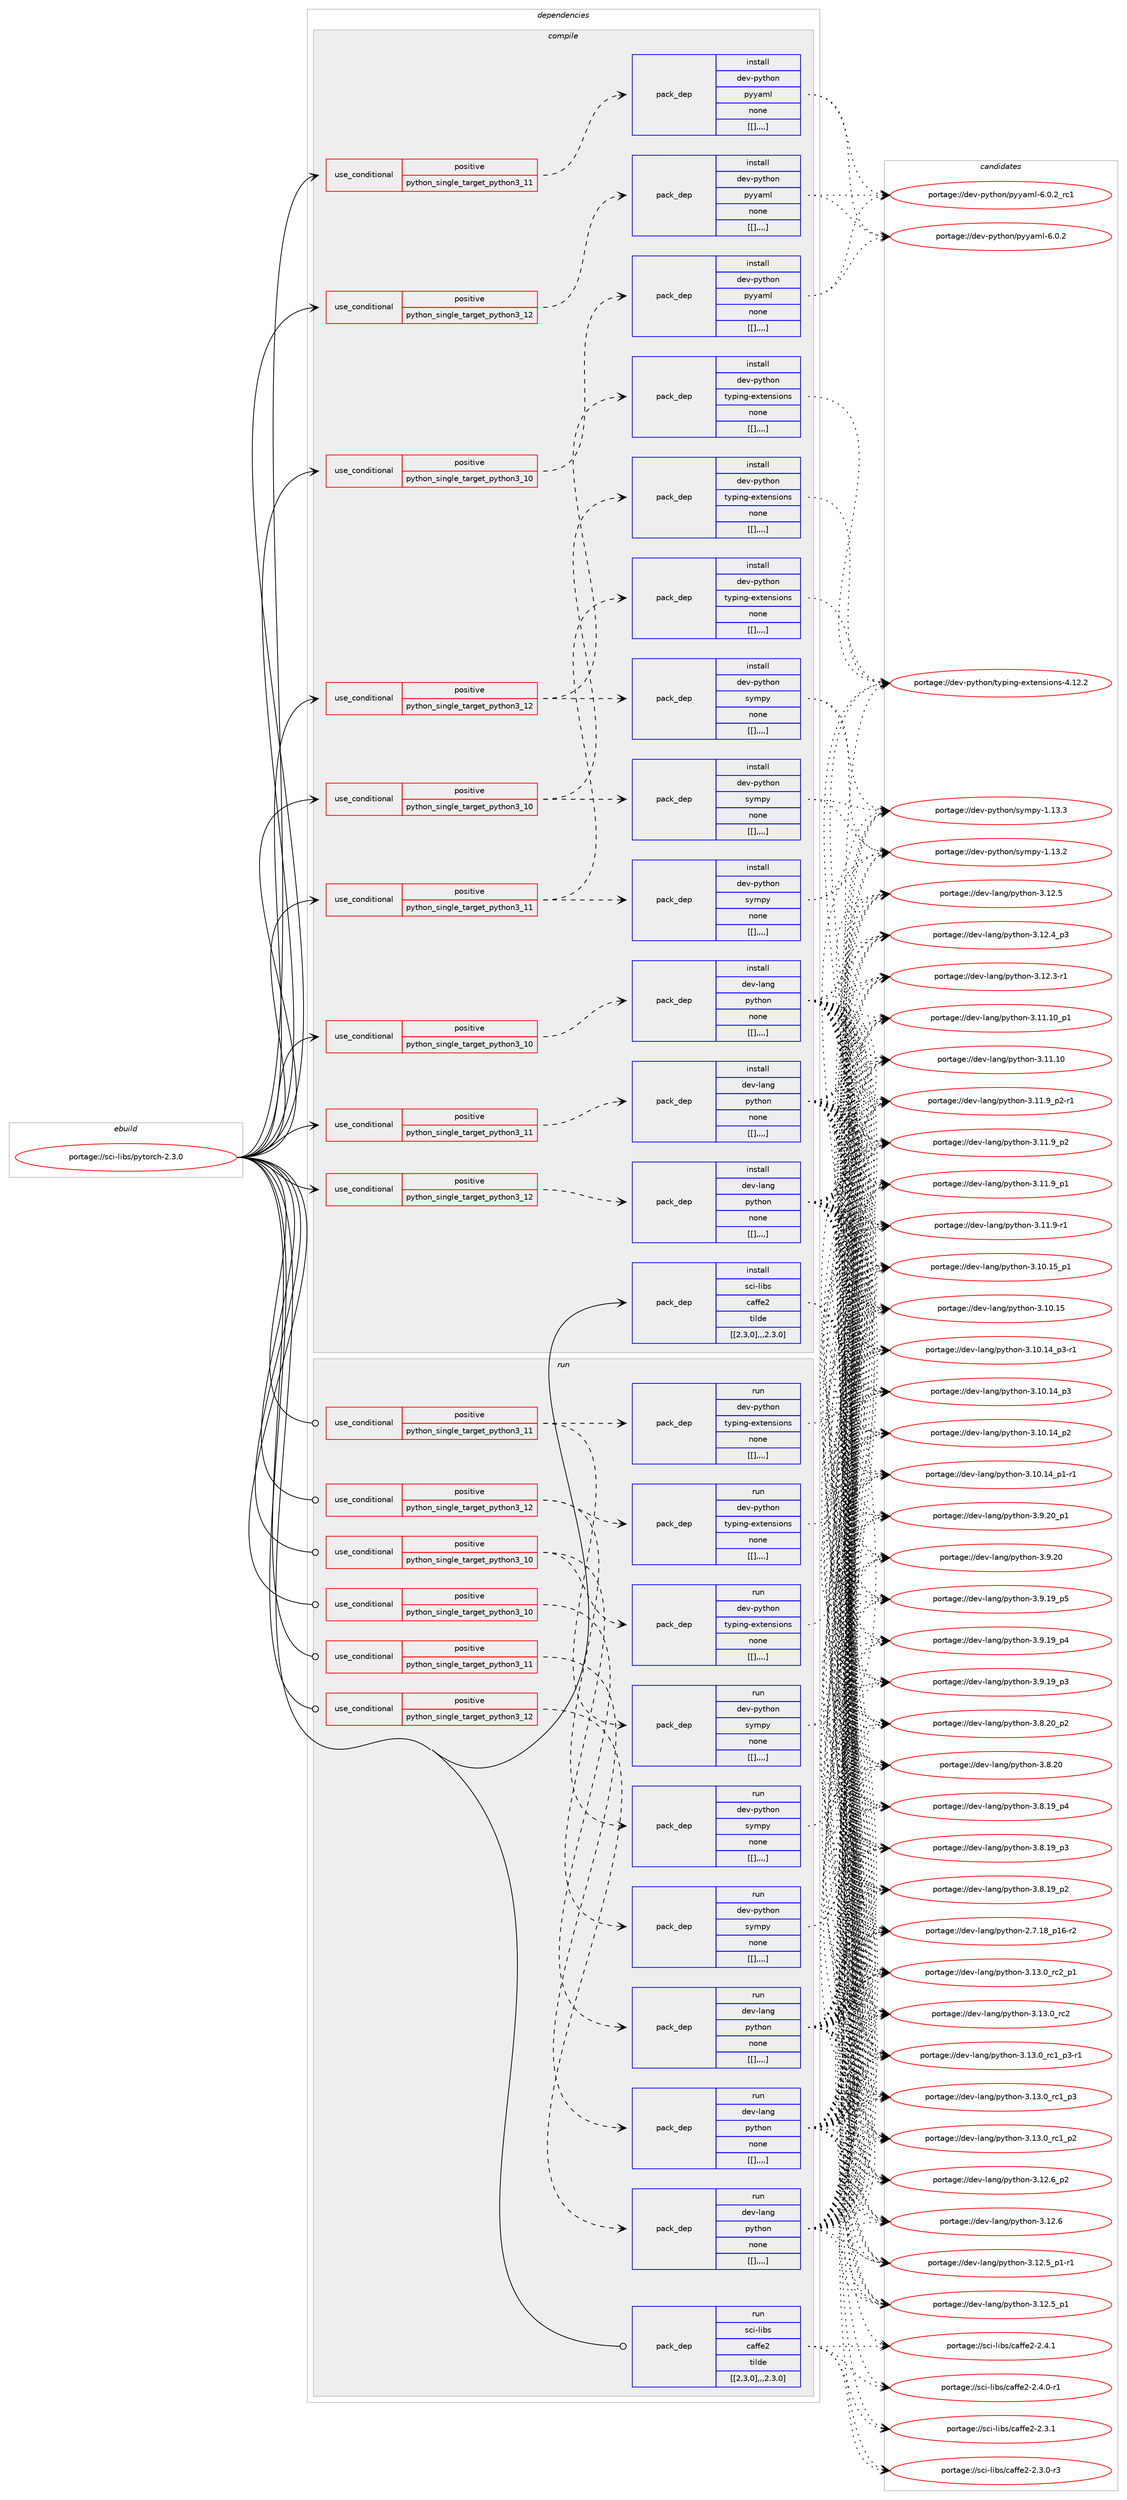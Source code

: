 digraph prolog {

# *************
# Graph options
# *************

newrank=true;
concentrate=true;
compound=true;
graph [rankdir=LR,fontname=Helvetica,fontsize=10,ranksep=1.5];#, ranksep=2.5, nodesep=0.2];
edge  [arrowhead=vee];
node  [fontname=Helvetica,fontsize=10];

# **********
# The ebuild
# **********

subgraph cluster_leftcol {
color=gray;
label=<<i>ebuild</i>>;
id [label="portage://sci-libs/pytorch-2.3.0", color=red, width=4, href="../sci-libs/pytorch-2.3.0.svg"];
}

# ****************
# The dependencies
# ****************

subgraph cluster_midcol {
color=gray;
label=<<i>dependencies</i>>;
subgraph cluster_compile {
fillcolor="#eeeeee";
style=filled;
label=<<i>compile</i>>;
subgraph cond111068 {
dependency415092 [label=<<TABLE BORDER="0" CELLBORDER="1" CELLSPACING="0" CELLPADDING="4"><TR><TD ROWSPAN="3" CELLPADDING="10">use_conditional</TD></TR><TR><TD>positive</TD></TR><TR><TD>python_single_target_python3_10</TD></TR></TABLE>>, shape=none, color=red];
subgraph pack301131 {
dependency415093 [label=<<TABLE BORDER="0" CELLBORDER="1" CELLSPACING="0" CELLPADDING="4" WIDTH="220"><TR><TD ROWSPAN="6" CELLPADDING="30">pack_dep</TD></TR><TR><TD WIDTH="110">install</TD></TR><TR><TD>dev-lang</TD></TR><TR><TD>python</TD></TR><TR><TD>none</TD></TR><TR><TD>[[],,,,]</TD></TR></TABLE>>, shape=none, color=blue];
}
dependency415092:e -> dependency415093:w [weight=20,style="dashed",arrowhead="vee"];
}
id:e -> dependency415092:w [weight=20,style="solid",arrowhead="vee"];
subgraph cond111069 {
dependency415094 [label=<<TABLE BORDER="0" CELLBORDER="1" CELLSPACING="0" CELLPADDING="4"><TR><TD ROWSPAN="3" CELLPADDING="10">use_conditional</TD></TR><TR><TD>positive</TD></TR><TR><TD>python_single_target_python3_10</TD></TR></TABLE>>, shape=none, color=red];
subgraph pack301132 {
dependency415095 [label=<<TABLE BORDER="0" CELLBORDER="1" CELLSPACING="0" CELLPADDING="4" WIDTH="220"><TR><TD ROWSPAN="6" CELLPADDING="30">pack_dep</TD></TR><TR><TD WIDTH="110">install</TD></TR><TR><TD>dev-python</TD></TR><TR><TD>pyyaml</TD></TR><TR><TD>none</TD></TR><TR><TD>[[],,,,]</TD></TR></TABLE>>, shape=none, color=blue];
}
dependency415094:e -> dependency415095:w [weight=20,style="dashed",arrowhead="vee"];
}
id:e -> dependency415094:w [weight=20,style="solid",arrowhead="vee"];
subgraph cond111070 {
dependency415096 [label=<<TABLE BORDER="0" CELLBORDER="1" CELLSPACING="0" CELLPADDING="4"><TR><TD ROWSPAN="3" CELLPADDING="10">use_conditional</TD></TR><TR><TD>positive</TD></TR><TR><TD>python_single_target_python3_10</TD></TR></TABLE>>, shape=none, color=red];
subgraph pack301133 {
dependency415097 [label=<<TABLE BORDER="0" CELLBORDER="1" CELLSPACING="0" CELLPADDING="4" WIDTH="220"><TR><TD ROWSPAN="6" CELLPADDING="30">pack_dep</TD></TR><TR><TD WIDTH="110">install</TD></TR><TR><TD>dev-python</TD></TR><TR><TD>typing-extensions</TD></TR><TR><TD>none</TD></TR><TR><TD>[[],,,,]</TD></TR></TABLE>>, shape=none, color=blue];
}
dependency415096:e -> dependency415097:w [weight=20,style="dashed",arrowhead="vee"];
subgraph pack301134 {
dependency415098 [label=<<TABLE BORDER="0" CELLBORDER="1" CELLSPACING="0" CELLPADDING="4" WIDTH="220"><TR><TD ROWSPAN="6" CELLPADDING="30">pack_dep</TD></TR><TR><TD WIDTH="110">install</TD></TR><TR><TD>dev-python</TD></TR><TR><TD>sympy</TD></TR><TR><TD>none</TD></TR><TR><TD>[[],,,,]</TD></TR></TABLE>>, shape=none, color=blue];
}
dependency415096:e -> dependency415098:w [weight=20,style="dashed",arrowhead="vee"];
}
id:e -> dependency415096:w [weight=20,style="solid",arrowhead="vee"];
subgraph cond111071 {
dependency415099 [label=<<TABLE BORDER="0" CELLBORDER="1" CELLSPACING="0" CELLPADDING="4"><TR><TD ROWSPAN="3" CELLPADDING="10">use_conditional</TD></TR><TR><TD>positive</TD></TR><TR><TD>python_single_target_python3_11</TD></TR></TABLE>>, shape=none, color=red];
subgraph pack301135 {
dependency415100 [label=<<TABLE BORDER="0" CELLBORDER="1" CELLSPACING="0" CELLPADDING="4" WIDTH="220"><TR><TD ROWSPAN="6" CELLPADDING="30">pack_dep</TD></TR><TR><TD WIDTH="110">install</TD></TR><TR><TD>dev-lang</TD></TR><TR><TD>python</TD></TR><TR><TD>none</TD></TR><TR><TD>[[],,,,]</TD></TR></TABLE>>, shape=none, color=blue];
}
dependency415099:e -> dependency415100:w [weight=20,style="dashed",arrowhead="vee"];
}
id:e -> dependency415099:w [weight=20,style="solid",arrowhead="vee"];
subgraph cond111072 {
dependency415101 [label=<<TABLE BORDER="0" CELLBORDER="1" CELLSPACING="0" CELLPADDING="4"><TR><TD ROWSPAN="3" CELLPADDING="10">use_conditional</TD></TR><TR><TD>positive</TD></TR><TR><TD>python_single_target_python3_11</TD></TR></TABLE>>, shape=none, color=red];
subgraph pack301136 {
dependency415102 [label=<<TABLE BORDER="0" CELLBORDER="1" CELLSPACING="0" CELLPADDING="4" WIDTH="220"><TR><TD ROWSPAN="6" CELLPADDING="30">pack_dep</TD></TR><TR><TD WIDTH="110">install</TD></TR><TR><TD>dev-python</TD></TR><TR><TD>pyyaml</TD></TR><TR><TD>none</TD></TR><TR><TD>[[],,,,]</TD></TR></TABLE>>, shape=none, color=blue];
}
dependency415101:e -> dependency415102:w [weight=20,style="dashed",arrowhead="vee"];
}
id:e -> dependency415101:w [weight=20,style="solid",arrowhead="vee"];
subgraph cond111073 {
dependency415103 [label=<<TABLE BORDER="0" CELLBORDER="1" CELLSPACING="0" CELLPADDING="4"><TR><TD ROWSPAN="3" CELLPADDING="10">use_conditional</TD></TR><TR><TD>positive</TD></TR><TR><TD>python_single_target_python3_11</TD></TR></TABLE>>, shape=none, color=red];
subgraph pack301137 {
dependency415104 [label=<<TABLE BORDER="0" CELLBORDER="1" CELLSPACING="0" CELLPADDING="4" WIDTH="220"><TR><TD ROWSPAN="6" CELLPADDING="30">pack_dep</TD></TR><TR><TD WIDTH="110">install</TD></TR><TR><TD>dev-python</TD></TR><TR><TD>typing-extensions</TD></TR><TR><TD>none</TD></TR><TR><TD>[[],,,,]</TD></TR></TABLE>>, shape=none, color=blue];
}
dependency415103:e -> dependency415104:w [weight=20,style="dashed",arrowhead="vee"];
subgraph pack301138 {
dependency415105 [label=<<TABLE BORDER="0" CELLBORDER="1" CELLSPACING="0" CELLPADDING="4" WIDTH="220"><TR><TD ROWSPAN="6" CELLPADDING="30">pack_dep</TD></TR><TR><TD WIDTH="110">install</TD></TR><TR><TD>dev-python</TD></TR><TR><TD>sympy</TD></TR><TR><TD>none</TD></TR><TR><TD>[[],,,,]</TD></TR></TABLE>>, shape=none, color=blue];
}
dependency415103:e -> dependency415105:w [weight=20,style="dashed",arrowhead="vee"];
}
id:e -> dependency415103:w [weight=20,style="solid",arrowhead="vee"];
subgraph cond111074 {
dependency415106 [label=<<TABLE BORDER="0" CELLBORDER="1" CELLSPACING="0" CELLPADDING="4"><TR><TD ROWSPAN="3" CELLPADDING="10">use_conditional</TD></TR><TR><TD>positive</TD></TR><TR><TD>python_single_target_python3_12</TD></TR></TABLE>>, shape=none, color=red];
subgraph pack301139 {
dependency415107 [label=<<TABLE BORDER="0" CELLBORDER="1" CELLSPACING="0" CELLPADDING="4" WIDTH="220"><TR><TD ROWSPAN="6" CELLPADDING="30">pack_dep</TD></TR><TR><TD WIDTH="110">install</TD></TR><TR><TD>dev-lang</TD></TR><TR><TD>python</TD></TR><TR><TD>none</TD></TR><TR><TD>[[],,,,]</TD></TR></TABLE>>, shape=none, color=blue];
}
dependency415106:e -> dependency415107:w [weight=20,style="dashed",arrowhead="vee"];
}
id:e -> dependency415106:w [weight=20,style="solid",arrowhead="vee"];
subgraph cond111075 {
dependency415108 [label=<<TABLE BORDER="0" CELLBORDER="1" CELLSPACING="0" CELLPADDING="4"><TR><TD ROWSPAN="3" CELLPADDING="10">use_conditional</TD></TR><TR><TD>positive</TD></TR><TR><TD>python_single_target_python3_12</TD></TR></TABLE>>, shape=none, color=red];
subgraph pack301140 {
dependency415109 [label=<<TABLE BORDER="0" CELLBORDER="1" CELLSPACING="0" CELLPADDING="4" WIDTH="220"><TR><TD ROWSPAN="6" CELLPADDING="30">pack_dep</TD></TR><TR><TD WIDTH="110">install</TD></TR><TR><TD>dev-python</TD></TR><TR><TD>pyyaml</TD></TR><TR><TD>none</TD></TR><TR><TD>[[],,,,]</TD></TR></TABLE>>, shape=none, color=blue];
}
dependency415108:e -> dependency415109:w [weight=20,style="dashed",arrowhead="vee"];
}
id:e -> dependency415108:w [weight=20,style="solid",arrowhead="vee"];
subgraph cond111076 {
dependency415110 [label=<<TABLE BORDER="0" CELLBORDER="1" CELLSPACING="0" CELLPADDING="4"><TR><TD ROWSPAN="3" CELLPADDING="10">use_conditional</TD></TR><TR><TD>positive</TD></TR><TR><TD>python_single_target_python3_12</TD></TR></TABLE>>, shape=none, color=red];
subgraph pack301141 {
dependency415111 [label=<<TABLE BORDER="0" CELLBORDER="1" CELLSPACING="0" CELLPADDING="4" WIDTH="220"><TR><TD ROWSPAN="6" CELLPADDING="30">pack_dep</TD></TR><TR><TD WIDTH="110">install</TD></TR><TR><TD>dev-python</TD></TR><TR><TD>typing-extensions</TD></TR><TR><TD>none</TD></TR><TR><TD>[[],,,,]</TD></TR></TABLE>>, shape=none, color=blue];
}
dependency415110:e -> dependency415111:w [weight=20,style="dashed",arrowhead="vee"];
subgraph pack301142 {
dependency415112 [label=<<TABLE BORDER="0" CELLBORDER="1" CELLSPACING="0" CELLPADDING="4" WIDTH="220"><TR><TD ROWSPAN="6" CELLPADDING="30">pack_dep</TD></TR><TR><TD WIDTH="110">install</TD></TR><TR><TD>dev-python</TD></TR><TR><TD>sympy</TD></TR><TR><TD>none</TD></TR><TR><TD>[[],,,,]</TD></TR></TABLE>>, shape=none, color=blue];
}
dependency415110:e -> dependency415112:w [weight=20,style="dashed",arrowhead="vee"];
}
id:e -> dependency415110:w [weight=20,style="solid",arrowhead="vee"];
subgraph pack301143 {
dependency415113 [label=<<TABLE BORDER="0" CELLBORDER="1" CELLSPACING="0" CELLPADDING="4" WIDTH="220"><TR><TD ROWSPAN="6" CELLPADDING="30">pack_dep</TD></TR><TR><TD WIDTH="110">install</TD></TR><TR><TD>sci-libs</TD></TR><TR><TD>caffe2</TD></TR><TR><TD>tilde</TD></TR><TR><TD>[[2,3,0],,,2.3.0]</TD></TR></TABLE>>, shape=none, color=blue];
}
id:e -> dependency415113:w [weight=20,style="solid",arrowhead="vee"];
}
subgraph cluster_compileandrun {
fillcolor="#eeeeee";
style=filled;
label=<<i>compile and run</i>>;
}
subgraph cluster_run {
fillcolor="#eeeeee";
style=filled;
label=<<i>run</i>>;
subgraph cond111077 {
dependency415114 [label=<<TABLE BORDER="0" CELLBORDER="1" CELLSPACING="0" CELLPADDING="4"><TR><TD ROWSPAN="3" CELLPADDING="10">use_conditional</TD></TR><TR><TD>positive</TD></TR><TR><TD>python_single_target_python3_10</TD></TR></TABLE>>, shape=none, color=red];
subgraph pack301144 {
dependency415115 [label=<<TABLE BORDER="0" CELLBORDER="1" CELLSPACING="0" CELLPADDING="4" WIDTH="220"><TR><TD ROWSPAN="6" CELLPADDING="30">pack_dep</TD></TR><TR><TD WIDTH="110">run</TD></TR><TR><TD>dev-lang</TD></TR><TR><TD>python</TD></TR><TR><TD>none</TD></TR><TR><TD>[[],,,,]</TD></TR></TABLE>>, shape=none, color=blue];
}
dependency415114:e -> dependency415115:w [weight=20,style="dashed",arrowhead="vee"];
}
id:e -> dependency415114:w [weight=20,style="solid",arrowhead="odot"];
subgraph cond111078 {
dependency415116 [label=<<TABLE BORDER="0" CELLBORDER="1" CELLSPACING="0" CELLPADDING="4"><TR><TD ROWSPAN="3" CELLPADDING="10">use_conditional</TD></TR><TR><TD>positive</TD></TR><TR><TD>python_single_target_python3_10</TD></TR></TABLE>>, shape=none, color=red];
subgraph pack301145 {
dependency415117 [label=<<TABLE BORDER="0" CELLBORDER="1" CELLSPACING="0" CELLPADDING="4" WIDTH="220"><TR><TD ROWSPAN="6" CELLPADDING="30">pack_dep</TD></TR><TR><TD WIDTH="110">run</TD></TR><TR><TD>dev-python</TD></TR><TR><TD>typing-extensions</TD></TR><TR><TD>none</TD></TR><TR><TD>[[],,,,]</TD></TR></TABLE>>, shape=none, color=blue];
}
dependency415116:e -> dependency415117:w [weight=20,style="dashed",arrowhead="vee"];
subgraph pack301146 {
dependency415118 [label=<<TABLE BORDER="0" CELLBORDER="1" CELLSPACING="0" CELLPADDING="4" WIDTH="220"><TR><TD ROWSPAN="6" CELLPADDING="30">pack_dep</TD></TR><TR><TD WIDTH="110">run</TD></TR><TR><TD>dev-python</TD></TR><TR><TD>sympy</TD></TR><TR><TD>none</TD></TR><TR><TD>[[],,,,]</TD></TR></TABLE>>, shape=none, color=blue];
}
dependency415116:e -> dependency415118:w [weight=20,style="dashed",arrowhead="vee"];
}
id:e -> dependency415116:w [weight=20,style="solid",arrowhead="odot"];
subgraph cond111079 {
dependency415119 [label=<<TABLE BORDER="0" CELLBORDER="1" CELLSPACING="0" CELLPADDING="4"><TR><TD ROWSPAN="3" CELLPADDING="10">use_conditional</TD></TR><TR><TD>positive</TD></TR><TR><TD>python_single_target_python3_11</TD></TR></TABLE>>, shape=none, color=red];
subgraph pack301147 {
dependency415120 [label=<<TABLE BORDER="0" CELLBORDER="1" CELLSPACING="0" CELLPADDING="4" WIDTH="220"><TR><TD ROWSPAN="6" CELLPADDING="30">pack_dep</TD></TR><TR><TD WIDTH="110">run</TD></TR><TR><TD>dev-lang</TD></TR><TR><TD>python</TD></TR><TR><TD>none</TD></TR><TR><TD>[[],,,,]</TD></TR></TABLE>>, shape=none, color=blue];
}
dependency415119:e -> dependency415120:w [weight=20,style="dashed",arrowhead="vee"];
}
id:e -> dependency415119:w [weight=20,style="solid",arrowhead="odot"];
subgraph cond111080 {
dependency415121 [label=<<TABLE BORDER="0" CELLBORDER="1" CELLSPACING="0" CELLPADDING="4"><TR><TD ROWSPAN="3" CELLPADDING="10">use_conditional</TD></TR><TR><TD>positive</TD></TR><TR><TD>python_single_target_python3_11</TD></TR></TABLE>>, shape=none, color=red];
subgraph pack301148 {
dependency415122 [label=<<TABLE BORDER="0" CELLBORDER="1" CELLSPACING="0" CELLPADDING="4" WIDTH="220"><TR><TD ROWSPAN="6" CELLPADDING="30">pack_dep</TD></TR><TR><TD WIDTH="110">run</TD></TR><TR><TD>dev-python</TD></TR><TR><TD>typing-extensions</TD></TR><TR><TD>none</TD></TR><TR><TD>[[],,,,]</TD></TR></TABLE>>, shape=none, color=blue];
}
dependency415121:e -> dependency415122:w [weight=20,style="dashed",arrowhead="vee"];
subgraph pack301149 {
dependency415123 [label=<<TABLE BORDER="0" CELLBORDER="1" CELLSPACING="0" CELLPADDING="4" WIDTH="220"><TR><TD ROWSPAN="6" CELLPADDING="30">pack_dep</TD></TR><TR><TD WIDTH="110">run</TD></TR><TR><TD>dev-python</TD></TR><TR><TD>sympy</TD></TR><TR><TD>none</TD></TR><TR><TD>[[],,,,]</TD></TR></TABLE>>, shape=none, color=blue];
}
dependency415121:e -> dependency415123:w [weight=20,style="dashed",arrowhead="vee"];
}
id:e -> dependency415121:w [weight=20,style="solid",arrowhead="odot"];
subgraph cond111081 {
dependency415124 [label=<<TABLE BORDER="0" CELLBORDER="1" CELLSPACING="0" CELLPADDING="4"><TR><TD ROWSPAN="3" CELLPADDING="10">use_conditional</TD></TR><TR><TD>positive</TD></TR><TR><TD>python_single_target_python3_12</TD></TR></TABLE>>, shape=none, color=red];
subgraph pack301150 {
dependency415125 [label=<<TABLE BORDER="0" CELLBORDER="1" CELLSPACING="0" CELLPADDING="4" WIDTH="220"><TR><TD ROWSPAN="6" CELLPADDING="30">pack_dep</TD></TR><TR><TD WIDTH="110">run</TD></TR><TR><TD>dev-lang</TD></TR><TR><TD>python</TD></TR><TR><TD>none</TD></TR><TR><TD>[[],,,,]</TD></TR></TABLE>>, shape=none, color=blue];
}
dependency415124:e -> dependency415125:w [weight=20,style="dashed",arrowhead="vee"];
}
id:e -> dependency415124:w [weight=20,style="solid",arrowhead="odot"];
subgraph cond111082 {
dependency415126 [label=<<TABLE BORDER="0" CELLBORDER="1" CELLSPACING="0" CELLPADDING="4"><TR><TD ROWSPAN="3" CELLPADDING="10">use_conditional</TD></TR><TR><TD>positive</TD></TR><TR><TD>python_single_target_python3_12</TD></TR></TABLE>>, shape=none, color=red];
subgraph pack301151 {
dependency415127 [label=<<TABLE BORDER="0" CELLBORDER="1" CELLSPACING="0" CELLPADDING="4" WIDTH="220"><TR><TD ROWSPAN="6" CELLPADDING="30">pack_dep</TD></TR><TR><TD WIDTH="110">run</TD></TR><TR><TD>dev-python</TD></TR><TR><TD>typing-extensions</TD></TR><TR><TD>none</TD></TR><TR><TD>[[],,,,]</TD></TR></TABLE>>, shape=none, color=blue];
}
dependency415126:e -> dependency415127:w [weight=20,style="dashed",arrowhead="vee"];
subgraph pack301152 {
dependency415128 [label=<<TABLE BORDER="0" CELLBORDER="1" CELLSPACING="0" CELLPADDING="4" WIDTH="220"><TR><TD ROWSPAN="6" CELLPADDING="30">pack_dep</TD></TR><TR><TD WIDTH="110">run</TD></TR><TR><TD>dev-python</TD></TR><TR><TD>sympy</TD></TR><TR><TD>none</TD></TR><TR><TD>[[],,,,]</TD></TR></TABLE>>, shape=none, color=blue];
}
dependency415126:e -> dependency415128:w [weight=20,style="dashed",arrowhead="vee"];
}
id:e -> dependency415126:w [weight=20,style="solid",arrowhead="odot"];
subgraph pack301153 {
dependency415129 [label=<<TABLE BORDER="0" CELLBORDER="1" CELLSPACING="0" CELLPADDING="4" WIDTH="220"><TR><TD ROWSPAN="6" CELLPADDING="30">pack_dep</TD></TR><TR><TD WIDTH="110">run</TD></TR><TR><TD>sci-libs</TD></TR><TR><TD>caffe2</TD></TR><TR><TD>tilde</TD></TR><TR><TD>[[2,3,0],,,2.3.0]</TD></TR></TABLE>>, shape=none, color=blue];
}
id:e -> dependency415129:w [weight=20,style="solid",arrowhead="odot"];
}
}

# **************
# The candidates
# **************

subgraph cluster_choices {
rank=same;
color=gray;
label=<<i>candidates</i>>;

subgraph choice301131 {
color=black;
nodesep=1;
choice100101118451089711010347112121116104111110455146495146489511499509511249 [label="portage://dev-lang/python-3.13.0_rc2_p1", color=red, width=4,href="../dev-lang/python-3.13.0_rc2_p1.svg"];
choice10010111845108971101034711212111610411111045514649514648951149950 [label="portage://dev-lang/python-3.13.0_rc2", color=red, width=4,href="../dev-lang/python-3.13.0_rc2.svg"];
choice1001011184510897110103471121211161041111104551464951464895114994995112514511449 [label="portage://dev-lang/python-3.13.0_rc1_p3-r1", color=red, width=4,href="../dev-lang/python-3.13.0_rc1_p3-r1.svg"];
choice100101118451089711010347112121116104111110455146495146489511499499511251 [label="portage://dev-lang/python-3.13.0_rc1_p3", color=red, width=4,href="../dev-lang/python-3.13.0_rc1_p3.svg"];
choice100101118451089711010347112121116104111110455146495146489511499499511250 [label="portage://dev-lang/python-3.13.0_rc1_p2", color=red, width=4,href="../dev-lang/python-3.13.0_rc1_p2.svg"];
choice100101118451089711010347112121116104111110455146495046549511250 [label="portage://dev-lang/python-3.12.6_p2", color=red, width=4,href="../dev-lang/python-3.12.6_p2.svg"];
choice10010111845108971101034711212111610411111045514649504654 [label="portage://dev-lang/python-3.12.6", color=red, width=4,href="../dev-lang/python-3.12.6.svg"];
choice1001011184510897110103471121211161041111104551464950465395112494511449 [label="portage://dev-lang/python-3.12.5_p1-r1", color=red, width=4,href="../dev-lang/python-3.12.5_p1-r1.svg"];
choice100101118451089711010347112121116104111110455146495046539511249 [label="portage://dev-lang/python-3.12.5_p1", color=red, width=4,href="../dev-lang/python-3.12.5_p1.svg"];
choice10010111845108971101034711212111610411111045514649504653 [label="portage://dev-lang/python-3.12.5", color=red, width=4,href="../dev-lang/python-3.12.5.svg"];
choice100101118451089711010347112121116104111110455146495046529511251 [label="portage://dev-lang/python-3.12.4_p3", color=red, width=4,href="../dev-lang/python-3.12.4_p3.svg"];
choice100101118451089711010347112121116104111110455146495046514511449 [label="portage://dev-lang/python-3.12.3-r1", color=red, width=4,href="../dev-lang/python-3.12.3-r1.svg"];
choice10010111845108971101034711212111610411111045514649494649489511249 [label="portage://dev-lang/python-3.11.10_p1", color=red, width=4,href="../dev-lang/python-3.11.10_p1.svg"];
choice1001011184510897110103471121211161041111104551464949464948 [label="portage://dev-lang/python-3.11.10", color=red, width=4,href="../dev-lang/python-3.11.10.svg"];
choice1001011184510897110103471121211161041111104551464949465795112504511449 [label="portage://dev-lang/python-3.11.9_p2-r1", color=red, width=4,href="../dev-lang/python-3.11.9_p2-r1.svg"];
choice100101118451089711010347112121116104111110455146494946579511250 [label="portage://dev-lang/python-3.11.9_p2", color=red, width=4,href="../dev-lang/python-3.11.9_p2.svg"];
choice100101118451089711010347112121116104111110455146494946579511249 [label="portage://dev-lang/python-3.11.9_p1", color=red, width=4,href="../dev-lang/python-3.11.9_p1.svg"];
choice100101118451089711010347112121116104111110455146494946574511449 [label="portage://dev-lang/python-3.11.9-r1", color=red, width=4,href="../dev-lang/python-3.11.9-r1.svg"];
choice10010111845108971101034711212111610411111045514649484649539511249 [label="portage://dev-lang/python-3.10.15_p1", color=red, width=4,href="../dev-lang/python-3.10.15_p1.svg"];
choice1001011184510897110103471121211161041111104551464948464953 [label="portage://dev-lang/python-3.10.15", color=red, width=4,href="../dev-lang/python-3.10.15.svg"];
choice100101118451089711010347112121116104111110455146494846495295112514511449 [label="portage://dev-lang/python-3.10.14_p3-r1", color=red, width=4,href="../dev-lang/python-3.10.14_p3-r1.svg"];
choice10010111845108971101034711212111610411111045514649484649529511251 [label="portage://dev-lang/python-3.10.14_p3", color=red, width=4,href="../dev-lang/python-3.10.14_p3.svg"];
choice10010111845108971101034711212111610411111045514649484649529511250 [label="portage://dev-lang/python-3.10.14_p2", color=red, width=4,href="../dev-lang/python-3.10.14_p2.svg"];
choice100101118451089711010347112121116104111110455146494846495295112494511449 [label="portage://dev-lang/python-3.10.14_p1-r1", color=red, width=4,href="../dev-lang/python-3.10.14_p1-r1.svg"];
choice100101118451089711010347112121116104111110455146574650489511249 [label="portage://dev-lang/python-3.9.20_p1", color=red, width=4,href="../dev-lang/python-3.9.20_p1.svg"];
choice10010111845108971101034711212111610411111045514657465048 [label="portage://dev-lang/python-3.9.20", color=red, width=4,href="../dev-lang/python-3.9.20.svg"];
choice100101118451089711010347112121116104111110455146574649579511253 [label="portage://dev-lang/python-3.9.19_p5", color=red, width=4,href="../dev-lang/python-3.9.19_p5.svg"];
choice100101118451089711010347112121116104111110455146574649579511252 [label="portage://dev-lang/python-3.9.19_p4", color=red, width=4,href="../dev-lang/python-3.9.19_p4.svg"];
choice100101118451089711010347112121116104111110455146574649579511251 [label="portage://dev-lang/python-3.9.19_p3", color=red, width=4,href="../dev-lang/python-3.9.19_p3.svg"];
choice100101118451089711010347112121116104111110455146564650489511250 [label="portage://dev-lang/python-3.8.20_p2", color=red, width=4,href="../dev-lang/python-3.8.20_p2.svg"];
choice10010111845108971101034711212111610411111045514656465048 [label="portage://dev-lang/python-3.8.20", color=red, width=4,href="../dev-lang/python-3.8.20.svg"];
choice100101118451089711010347112121116104111110455146564649579511252 [label="portage://dev-lang/python-3.8.19_p4", color=red, width=4,href="../dev-lang/python-3.8.19_p4.svg"];
choice100101118451089711010347112121116104111110455146564649579511251 [label="portage://dev-lang/python-3.8.19_p3", color=red, width=4,href="../dev-lang/python-3.8.19_p3.svg"];
choice100101118451089711010347112121116104111110455146564649579511250 [label="portage://dev-lang/python-3.8.19_p2", color=red, width=4,href="../dev-lang/python-3.8.19_p2.svg"];
choice100101118451089711010347112121116104111110455046554649569511249544511450 [label="portage://dev-lang/python-2.7.18_p16-r2", color=red, width=4,href="../dev-lang/python-2.7.18_p16-r2.svg"];
dependency415093:e -> choice100101118451089711010347112121116104111110455146495146489511499509511249:w [style=dotted,weight="100"];
dependency415093:e -> choice10010111845108971101034711212111610411111045514649514648951149950:w [style=dotted,weight="100"];
dependency415093:e -> choice1001011184510897110103471121211161041111104551464951464895114994995112514511449:w [style=dotted,weight="100"];
dependency415093:e -> choice100101118451089711010347112121116104111110455146495146489511499499511251:w [style=dotted,weight="100"];
dependency415093:e -> choice100101118451089711010347112121116104111110455146495146489511499499511250:w [style=dotted,weight="100"];
dependency415093:e -> choice100101118451089711010347112121116104111110455146495046549511250:w [style=dotted,weight="100"];
dependency415093:e -> choice10010111845108971101034711212111610411111045514649504654:w [style=dotted,weight="100"];
dependency415093:e -> choice1001011184510897110103471121211161041111104551464950465395112494511449:w [style=dotted,weight="100"];
dependency415093:e -> choice100101118451089711010347112121116104111110455146495046539511249:w [style=dotted,weight="100"];
dependency415093:e -> choice10010111845108971101034711212111610411111045514649504653:w [style=dotted,weight="100"];
dependency415093:e -> choice100101118451089711010347112121116104111110455146495046529511251:w [style=dotted,weight="100"];
dependency415093:e -> choice100101118451089711010347112121116104111110455146495046514511449:w [style=dotted,weight="100"];
dependency415093:e -> choice10010111845108971101034711212111610411111045514649494649489511249:w [style=dotted,weight="100"];
dependency415093:e -> choice1001011184510897110103471121211161041111104551464949464948:w [style=dotted,weight="100"];
dependency415093:e -> choice1001011184510897110103471121211161041111104551464949465795112504511449:w [style=dotted,weight="100"];
dependency415093:e -> choice100101118451089711010347112121116104111110455146494946579511250:w [style=dotted,weight="100"];
dependency415093:e -> choice100101118451089711010347112121116104111110455146494946579511249:w [style=dotted,weight="100"];
dependency415093:e -> choice100101118451089711010347112121116104111110455146494946574511449:w [style=dotted,weight="100"];
dependency415093:e -> choice10010111845108971101034711212111610411111045514649484649539511249:w [style=dotted,weight="100"];
dependency415093:e -> choice1001011184510897110103471121211161041111104551464948464953:w [style=dotted,weight="100"];
dependency415093:e -> choice100101118451089711010347112121116104111110455146494846495295112514511449:w [style=dotted,weight="100"];
dependency415093:e -> choice10010111845108971101034711212111610411111045514649484649529511251:w [style=dotted,weight="100"];
dependency415093:e -> choice10010111845108971101034711212111610411111045514649484649529511250:w [style=dotted,weight="100"];
dependency415093:e -> choice100101118451089711010347112121116104111110455146494846495295112494511449:w [style=dotted,weight="100"];
dependency415093:e -> choice100101118451089711010347112121116104111110455146574650489511249:w [style=dotted,weight="100"];
dependency415093:e -> choice10010111845108971101034711212111610411111045514657465048:w [style=dotted,weight="100"];
dependency415093:e -> choice100101118451089711010347112121116104111110455146574649579511253:w [style=dotted,weight="100"];
dependency415093:e -> choice100101118451089711010347112121116104111110455146574649579511252:w [style=dotted,weight="100"];
dependency415093:e -> choice100101118451089711010347112121116104111110455146574649579511251:w [style=dotted,weight="100"];
dependency415093:e -> choice100101118451089711010347112121116104111110455146564650489511250:w [style=dotted,weight="100"];
dependency415093:e -> choice10010111845108971101034711212111610411111045514656465048:w [style=dotted,weight="100"];
dependency415093:e -> choice100101118451089711010347112121116104111110455146564649579511252:w [style=dotted,weight="100"];
dependency415093:e -> choice100101118451089711010347112121116104111110455146564649579511251:w [style=dotted,weight="100"];
dependency415093:e -> choice100101118451089711010347112121116104111110455146564649579511250:w [style=dotted,weight="100"];
dependency415093:e -> choice100101118451089711010347112121116104111110455046554649569511249544511450:w [style=dotted,weight="100"];
}
subgraph choice301132 {
color=black;
nodesep=1;
choice100101118451121211161041111104711212112197109108455446484650951149949 [label="portage://dev-python/pyyaml-6.0.2_rc1", color=red, width=4,href="../dev-python/pyyaml-6.0.2_rc1.svg"];
choice100101118451121211161041111104711212112197109108455446484650 [label="portage://dev-python/pyyaml-6.0.2", color=red, width=4,href="../dev-python/pyyaml-6.0.2.svg"];
dependency415095:e -> choice100101118451121211161041111104711212112197109108455446484650951149949:w [style=dotted,weight="100"];
dependency415095:e -> choice100101118451121211161041111104711212112197109108455446484650:w [style=dotted,weight="100"];
}
subgraph choice301133 {
color=black;
nodesep=1;
choice10010111845112121116104111110471161211121051101034510112011610111011510511111011545524649504650 [label="portage://dev-python/typing-extensions-4.12.2", color=red, width=4,href="../dev-python/typing-extensions-4.12.2.svg"];
dependency415097:e -> choice10010111845112121116104111110471161211121051101034510112011610111011510511111011545524649504650:w [style=dotted,weight="100"];
}
subgraph choice301134 {
color=black;
nodesep=1;
choice100101118451121211161041111104711512110911212145494649514651 [label="portage://dev-python/sympy-1.13.3", color=red, width=4,href="../dev-python/sympy-1.13.3.svg"];
choice100101118451121211161041111104711512110911212145494649514650 [label="portage://dev-python/sympy-1.13.2", color=red, width=4,href="../dev-python/sympy-1.13.2.svg"];
dependency415098:e -> choice100101118451121211161041111104711512110911212145494649514651:w [style=dotted,weight="100"];
dependency415098:e -> choice100101118451121211161041111104711512110911212145494649514650:w [style=dotted,weight="100"];
}
subgraph choice301135 {
color=black;
nodesep=1;
choice100101118451089711010347112121116104111110455146495146489511499509511249 [label="portage://dev-lang/python-3.13.0_rc2_p1", color=red, width=4,href="../dev-lang/python-3.13.0_rc2_p1.svg"];
choice10010111845108971101034711212111610411111045514649514648951149950 [label="portage://dev-lang/python-3.13.0_rc2", color=red, width=4,href="../dev-lang/python-3.13.0_rc2.svg"];
choice1001011184510897110103471121211161041111104551464951464895114994995112514511449 [label="portage://dev-lang/python-3.13.0_rc1_p3-r1", color=red, width=4,href="../dev-lang/python-3.13.0_rc1_p3-r1.svg"];
choice100101118451089711010347112121116104111110455146495146489511499499511251 [label="portage://dev-lang/python-3.13.0_rc1_p3", color=red, width=4,href="../dev-lang/python-3.13.0_rc1_p3.svg"];
choice100101118451089711010347112121116104111110455146495146489511499499511250 [label="portage://dev-lang/python-3.13.0_rc1_p2", color=red, width=4,href="../dev-lang/python-3.13.0_rc1_p2.svg"];
choice100101118451089711010347112121116104111110455146495046549511250 [label="portage://dev-lang/python-3.12.6_p2", color=red, width=4,href="../dev-lang/python-3.12.6_p2.svg"];
choice10010111845108971101034711212111610411111045514649504654 [label="portage://dev-lang/python-3.12.6", color=red, width=4,href="../dev-lang/python-3.12.6.svg"];
choice1001011184510897110103471121211161041111104551464950465395112494511449 [label="portage://dev-lang/python-3.12.5_p1-r1", color=red, width=4,href="../dev-lang/python-3.12.5_p1-r1.svg"];
choice100101118451089711010347112121116104111110455146495046539511249 [label="portage://dev-lang/python-3.12.5_p1", color=red, width=4,href="../dev-lang/python-3.12.5_p1.svg"];
choice10010111845108971101034711212111610411111045514649504653 [label="portage://dev-lang/python-3.12.5", color=red, width=4,href="../dev-lang/python-3.12.5.svg"];
choice100101118451089711010347112121116104111110455146495046529511251 [label="portage://dev-lang/python-3.12.4_p3", color=red, width=4,href="../dev-lang/python-3.12.4_p3.svg"];
choice100101118451089711010347112121116104111110455146495046514511449 [label="portage://dev-lang/python-3.12.3-r1", color=red, width=4,href="../dev-lang/python-3.12.3-r1.svg"];
choice10010111845108971101034711212111610411111045514649494649489511249 [label="portage://dev-lang/python-3.11.10_p1", color=red, width=4,href="../dev-lang/python-3.11.10_p1.svg"];
choice1001011184510897110103471121211161041111104551464949464948 [label="portage://dev-lang/python-3.11.10", color=red, width=4,href="../dev-lang/python-3.11.10.svg"];
choice1001011184510897110103471121211161041111104551464949465795112504511449 [label="portage://dev-lang/python-3.11.9_p2-r1", color=red, width=4,href="../dev-lang/python-3.11.9_p2-r1.svg"];
choice100101118451089711010347112121116104111110455146494946579511250 [label="portage://dev-lang/python-3.11.9_p2", color=red, width=4,href="../dev-lang/python-3.11.9_p2.svg"];
choice100101118451089711010347112121116104111110455146494946579511249 [label="portage://dev-lang/python-3.11.9_p1", color=red, width=4,href="../dev-lang/python-3.11.9_p1.svg"];
choice100101118451089711010347112121116104111110455146494946574511449 [label="portage://dev-lang/python-3.11.9-r1", color=red, width=4,href="../dev-lang/python-3.11.9-r1.svg"];
choice10010111845108971101034711212111610411111045514649484649539511249 [label="portage://dev-lang/python-3.10.15_p1", color=red, width=4,href="../dev-lang/python-3.10.15_p1.svg"];
choice1001011184510897110103471121211161041111104551464948464953 [label="portage://dev-lang/python-3.10.15", color=red, width=4,href="../dev-lang/python-3.10.15.svg"];
choice100101118451089711010347112121116104111110455146494846495295112514511449 [label="portage://dev-lang/python-3.10.14_p3-r1", color=red, width=4,href="../dev-lang/python-3.10.14_p3-r1.svg"];
choice10010111845108971101034711212111610411111045514649484649529511251 [label="portage://dev-lang/python-3.10.14_p3", color=red, width=4,href="../dev-lang/python-3.10.14_p3.svg"];
choice10010111845108971101034711212111610411111045514649484649529511250 [label="portage://dev-lang/python-3.10.14_p2", color=red, width=4,href="../dev-lang/python-3.10.14_p2.svg"];
choice100101118451089711010347112121116104111110455146494846495295112494511449 [label="portage://dev-lang/python-3.10.14_p1-r1", color=red, width=4,href="../dev-lang/python-3.10.14_p1-r1.svg"];
choice100101118451089711010347112121116104111110455146574650489511249 [label="portage://dev-lang/python-3.9.20_p1", color=red, width=4,href="../dev-lang/python-3.9.20_p1.svg"];
choice10010111845108971101034711212111610411111045514657465048 [label="portage://dev-lang/python-3.9.20", color=red, width=4,href="../dev-lang/python-3.9.20.svg"];
choice100101118451089711010347112121116104111110455146574649579511253 [label="portage://dev-lang/python-3.9.19_p5", color=red, width=4,href="../dev-lang/python-3.9.19_p5.svg"];
choice100101118451089711010347112121116104111110455146574649579511252 [label="portage://dev-lang/python-3.9.19_p4", color=red, width=4,href="../dev-lang/python-3.9.19_p4.svg"];
choice100101118451089711010347112121116104111110455146574649579511251 [label="portage://dev-lang/python-3.9.19_p3", color=red, width=4,href="../dev-lang/python-3.9.19_p3.svg"];
choice100101118451089711010347112121116104111110455146564650489511250 [label="portage://dev-lang/python-3.8.20_p2", color=red, width=4,href="../dev-lang/python-3.8.20_p2.svg"];
choice10010111845108971101034711212111610411111045514656465048 [label="portage://dev-lang/python-3.8.20", color=red, width=4,href="../dev-lang/python-3.8.20.svg"];
choice100101118451089711010347112121116104111110455146564649579511252 [label="portage://dev-lang/python-3.8.19_p4", color=red, width=4,href="../dev-lang/python-3.8.19_p4.svg"];
choice100101118451089711010347112121116104111110455146564649579511251 [label="portage://dev-lang/python-3.8.19_p3", color=red, width=4,href="../dev-lang/python-3.8.19_p3.svg"];
choice100101118451089711010347112121116104111110455146564649579511250 [label="portage://dev-lang/python-3.8.19_p2", color=red, width=4,href="../dev-lang/python-3.8.19_p2.svg"];
choice100101118451089711010347112121116104111110455046554649569511249544511450 [label="portage://dev-lang/python-2.7.18_p16-r2", color=red, width=4,href="../dev-lang/python-2.7.18_p16-r2.svg"];
dependency415100:e -> choice100101118451089711010347112121116104111110455146495146489511499509511249:w [style=dotted,weight="100"];
dependency415100:e -> choice10010111845108971101034711212111610411111045514649514648951149950:w [style=dotted,weight="100"];
dependency415100:e -> choice1001011184510897110103471121211161041111104551464951464895114994995112514511449:w [style=dotted,weight="100"];
dependency415100:e -> choice100101118451089711010347112121116104111110455146495146489511499499511251:w [style=dotted,weight="100"];
dependency415100:e -> choice100101118451089711010347112121116104111110455146495146489511499499511250:w [style=dotted,weight="100"];
dependency415100:e -> choice100101118451089711010347112121116104111110455146495046549511250:w [style=dotted,weight="100"];
dependency415100:e -> choice10010111845108971101034711212111610411111045514649504654:w [style=dotted,weight="100"];
dependency415100:e -> choice1001011184510897110103471121211161041111104551464950465395112494511449:w [style=dotted,weight="100"];
dependency415100:e -> choice100101118451089711010347112121116104111110455146495046539511249:w [style=dotted,weight="100"];
dependency415100:e -> choice10010111845108971101034711212111610411111045514649504653:w [style=dotted,weight="100"];
dependency415100:e -> choice100101118451089711010347112121116104111110455146495046529511251:w [style=dotted,weight="100"];
dependency415100:e -> choice100101118451089711010347112121116104111110455146495046514511449:w [style=dotted,weight="100"];
dependency415100:e -> choice10010111845108971101034711212111610411111045514649494649489511249:w [style=dotted,weight="100"];
dependency415100:e -> choice1001011184510897110103471121211161041111104551464949464948:w [style=dotted,weight="100"];
dependency415100:e -> choice1001011184510897110103471121211161041111104551464949465795112504511449:w [style=dotted,weight="100"];
dependency415100:e -> choice100101118451089711010347112121116104111110455146494946579511250:w [style=dotted,weight="100"];
dependency415100:e -> choice100101118451089711010347112121116104111110455146494946579511249:w [style=dotted,weight="100"];
dependency415100:e -> choice100101118451089711010347112121116104111110455146494946574511449:w [style=dotted,weight="100"];
dependency415100:e -> choice10010111845108971101034711212111610411111045514649484649539511249:w [style=dotted,weight="100"];
dependency415100:e -> choice1001011184510897110103471121211161041111104551464948464953:w [style=dotted,weight="100"];
dependency415100:e -> choice100101118451089711010347112121116104111110455146494846495295112514511449:w [style=dotted,weight="100"];
dependency415100:e -> choice10010111845108971101034711212111610411111045514649484649529511251:w [style=dotted,weight="100"];
dependency415100:e -> choice10010111845108971101034711212111610411111045514649484649529511250:w [style=dotted,weight="100"];
dependency415100:e -> choice100101118451089711010347112121116104111110455146494846495295112494511449:w [style=dotted,weight="100"];
dependency415100:e -> choice100101118451089711010347112121116104111110455146574650489511249:w [style=dotted,weight="100"];
dependency415100:e -> choice10010111845108971101034711212111610411111045514657465048:w [style=dotted,weight="100"];
dependency415100:e -> choice100101118451089711010347112121116104111110455146574649579511253:w [style=dotted,weight="100"];
dependency415100:e -> choice100101118451089711010347112121116104111110455146574649579511252:w [style=dotted,weight="100"];
dependency415100:e -> choice100101118451089711010347112121116104111110455146574649579511251:w [style=dotted,weight="100"];
dependency415100:e -> choice100101118451089711010347112121116104111110455146564650489511250:w [style=dotted,weight="100"];
dependency415100:e -> choice10010111845108971101034711212111610411111045514656465048:w [style=dotted,weight="100"];
dependency415100:e -> choice100101118451089711010347112121116104111110455146564649579511252:w [style=dotted,weight="100"];
dependency415100:e -> choice100101118451089711010347112121116104111110455146564649579511251:w [style=dotted,weight="100"];
dependency415100:e -> choice100101118451089711010347112121116104111110455146564649579511250:w [style=dotted,weight="100"];
dependency415100:e -> choice100101118451089711010347112121116104111110455046554649569511249544511450:w [style=dotted,weight="100"];
}
subgraph choice301136 {
color=black;
nodesep=1;
choice100101118451121211161041111104711212112197109108455446484650951149949 [label="portage://dev-python/pyyaml-6.0.2_rc1", color=red, width=4,href="../dev-python/pyyaml-6.0.2_rc1.svg"];
choice100101118451121211161041111104711212112197109108455446484650 [label="portage://dev-python/pyyaml-6.0.2", color=red, width=4,href="../dev-python/pyyaml-6.0.2.svg"];
dependency415102:e -> choice100101118451121211161041111104711212112197109108455446484650951149949:w [style=dotted,weight="100"];
dependency415102:e -> choice100101118451121211161041111104711212112197109108455446484650:w [style=dotted,weight="100"];
}
subgraph choice301137 {
color=black;
nodesep=1;
choice10010111845112121116104111110471161211121051101034510112011610111011510511111011545524649504650 [label="portage://dev-python/typing-extensions-4.12.2", color=red, width=4,href="../dev-python/typing-extensions-4.12.2.svg"];
dependency415104:e -> choice10010111845112121116104111110471161211121051101034510112011610111011510511111011545524649504650:w [style=dotted,weight="100"];
}
subgraph choice301138 {
color=black;
nodesep=1;
choice100101118451121211161041111104711512110911212145494649514651 [label="portage://dev-python/sympy-1.13.3", color=red, width=4,href="../dev-python/sympy-1.13.3.svg"];
choice100101118451121211161041111104711512110911212145494649514650 [label="portage://dev-python/sympy-1.13.2", color=red, width=4,href="../dev-python/sympy-1.13.2.svg"];
dependency415105:e -> choice100101118451121211161041111104711512110911212145494649514651:w [style=dotted,weight="100"];
dependency415105:e -> choice100101118451121211161041111104711512110911212145494649514650:w [style=dotted,weight="100"];
}
subgraph choice301139 {
color=black;
nodesep=1;
choice100101118451089711010347112121116104111110455146495146489511499509511249 [label="portage://dev-lang/python-3.13.0_rc2_p1", color=red, width=4,href="../dev-lang/python-3.13.0_rc2_p1.svg"];
choice10010111845108971101034711212111610411111045514649514648951149950 [label="portage://dev-lang/python-3.13.0_rc2", color=red, width=4,href="../dev-lang/python-3.13.0_rc2.svg"];
choice1001011184510897110103471121211161041111104551464951464895114994995112514511449 [label="portage://dev-lang/python-3.13.0_rc1_p3-r1", color=red, width=4,href="../dev-lang/python-3.13.0_rc1_p3-r1.svg"];
choice100101118451089711010347112121116104111110455146495146489511499499511251 [label="portage://dev-lang/python-3.13.0_rc1_p3", color=red, width=4,href="../dev-lang/python-3.13.0_rc1_p3.svg"];
choice100101118451089711010347112121116104111110455146495146489511499499511250 [label="portage://dev-lang/python-3.13.0_rc1_p2", color=red, width=4,href="../dev-lang/python-3.13.0_rc1_p2.svg"];
choice100101118451089711010347112121116104111110455146495046549511250 [label="portage://dev-lang/python-3.12.6_p2", color=red, width=4,href="../dev-lang/python-3.12.6_p2.svg"];
choice10010111845108971101034711212111610411111045514649504654 [label="portage://dev-lang/python-3.12.6", color=red, width=4,href="../dev-lang/python-3.12.6.svg"];
choice1001011184510897110103471121211161041111104551464950465395112494511449 [label="portage://dev-lang/python-3.12.5_p1-r1", color=red, width=4,href="../dev-lang/python-3.12.5_p1-r1.svg"];
choice100101118451089711010347112121116104111110455146495046539511249 [label="portage://dev-lang/python-3.12.5_p1", color=red, width=4,href="../dev-lang/python-3.12.5_p1.svg"];
choice10010111845108971101034711212111610411111045514649504653 [label="portage://dev-lang/python-3.12.5", color=red, width=4,href="../dev-lang/python-3.12.5.svg"];
choice100101118451089711010347112121116104111110455146495046529511251 [label="portage://dev-lang/python-3.12.4_p3", color=red, width=4,href="../dev-lang/python-3.12.4_p3.svg"];
choice100101118451089711010347112121116104111110455146495046514511449 [label="portage://dev-lang/python-3.12.3-r1", color=red, width=4,href="../dev-lang/python-3.12.3-r1.svg"];
choice10010111845108971101034711212111610411111045514649494649489511249 [label="portage://dev-lang/python-3.11.10_p1", color=red, width=4,href="../dev-lang/python-3.11.10_p1.svg"];
choice1001011184510897110103471121211161041111104551464949464948 [label="portage://dev-lang/python-3.11.10", color=red, width=4,href="../dev-lang/python-3.11.10.svg"];
choice1001011184510897110103471121211161041111104551464949465795112504511449 [label="portage://dev-lang/python-3.11.9_p2-r1", color=red, width=4,href="../dev-lang/python-3.11.9_p2-r1.svg"];
choice100101118451089711010347112121116104111110455146494946579511250 [label="portage://dev-lang/python-3.11.9_p2", color=red, width=4,href="../dev-lang/python-3.11.9_p2.svg"];
choice100101118451089711010347112121116104111110455146494946579511249 [label="portage://dev-lang/python-3.11.9_p1", color=red, width=4,href="../dev-lang/python-3.11.9_p1.svg"];
choice100101118451089711010347112121116104111110455146494946574511449 [label="portage://dev-lang/python-3.11.9-r1", color=red, width=4,href="../dev-lang/python-3.11.9-r1.svg"];
choice10010111845108971101034711212111610411111045514649484649539511249 [label="portage://dev-lang/python-3.10.15_p1", color=red, width=4,href="../dev-lang/python-3.10.15_p1.svg"];
choice1001011184510897110103471121211161041111104551464948464953 [label="portage://dev-lang/python-3.10.15", color=red, width=4,href="../dev-lang/python-3.10.15.svg"];
choice100101118451089711010347112121116104111110455146494846495295112514511449 [label="portage://dev-lang/python-3.10.14_p3-r1", color=red, width=4,href="../dev-lang/python-3.10.14_p3-r1.svg"];
choice10010111845108971101034711212111610411111045514649484649529511251 [label="portage://dev-lang/python-3.10.14_p3", color=red, width=4,href="../dev-lang/python-3.10.14_p3.svg"];
choice10010111845108971101034711212111610411111045514649484649529511250 [label="portage://dev-lang/python-3.10.14_p2", color=red, width=4,href="../dev-lang/python-3.10.14_p2.svg"];
choice100101118451089711010347112121116104111110455146494846495295112494511449 [label="portage://dev-lang/python-3.10.14_p1-r1", color=red, width=4,href="../dev-lang/python-3.10.14_p1-r1.svg"];
choice100101118451089711010347112121116104111110455146574650489511249 [label="portage://dev-lang/python-3.9.20_p1", color=red, width=4,href="../dev-lang/python-3.9.20_p1.svg"];
choice10010111845108971101034711212111610411111045514657465048 [label="portage://dev-lang/python-3.9.20", color=red, width=4,href="../dev-lang/python-3.9.20.svg"];
choice100101118451089711010347112121116104111110455146574649579511253 [label="portage://dev-lang/python-3.9.19_p5", color=red, width=4,href="../dev-lang/python-3.9.19_p5.svg"];
choice100101118451089711010347112121116104111110455146574649579511252 [label="portage://dev-lang/python-3.9.19_p4", color=red, width=4,href="../dev-lang/python-3.9.19_p4.svg"];
choice100101118451089711010347112121116104111110455146574649579511251 [label="portage://dev-lang/python-3.9.19_p3", color=red, width=4,href="../dev-lang/python-3.9.19_p3.svg"];
choice100101118451089711010347112121116104111110455146564650489511250 [label="portage://dev-lang/python-3.8.20_p2", color=red, width=4,href="../dev-lang/python-3.8.20_p2.svg"];
choice10010111845108971101034711212111610411111045514656465048 [label="portage://dev-lang/python-3.8.20", color=red, width=4,href="../dev-lang/python-3.8.20.svg"];
choice100101118451089711010347112121116104111110455146564649579511252 [label="portage://dev-lang/python-3.8.19_p4", color=red, width=4,href="../dev-lang/python-3.8.19_p4.svg"];
choice100101118451089711010347112121116104111110455146564649579511251 [label="portage://dev-lang/python-3.8.19_p3", color=red, width=4,href="../dev-lang/python-3.8.19_p3.svg"];
choice100101118451089711010347112121116104111110455146564649579511250 [label="portage://dev-lang/python-3.8.19_p2", color=red, width=4,href="../dev-lang/python-3.8.19_p2.svg"];
choice100101118451089711010347112121116104111110455046554649569511249544511450 [label="portage://dev-lang/python-2.7.18_p16-r2", color=red, width=4,href="../dev-lang/python-2.7.18_p16-r2.svg"];
dependency415107:e -> choice100101118451089711010347112121116104111110455146495146489511499509511249:w [style=dotted,weight="100"];
dependency415107:e -> choice10010111845108971101034711212111610411111045514649514648951149950:w [style=dotted,weight="100"];
dependency415107:e -> choice1001011184510897110103471121211161041111104551464951464895114994995112514511449:w [style=dotted,weight="100"];
dependency415107:e -> choice100101118451089711010347112121116104111110455146495146489511499499511251:w [style=dotted,weight="100"];
dependency415107:e -> choice100101118451089711010347112121116104111110455146495146489511499499511250:w [style=dotted,weight="100"];
dependency415107:e -> choice100101118451089711010347112121116104111110455146495046549511250:w [style=dotted,weight="100"];
dependency415107:e -> choice10010111845108971101034711212111610411111045514649504654:w [style=dotted,weight="100"];
dependency415107:e -> choice1001011184510897110103471121211161041111104551464950465395112494511449:w [style=dotted,weight="100"];
dependency415107:e -> choice100101118451089711010347112121116104111110455146495046539511249:w [style=dotted,weight="100"];
dependency415107:e -> choice10010111845108971101034711212111610411111045514649504653:w [style=dotted,weight="100"];
dependency415107:e -> choice100101118451089711010347112121116104111110455146495046529511251:w [style=dotted,weight="100"];
dependency415107:e -> choice100101118451089711010347112121116104111110455146495046514511449:w [style=dotted,weight="100"];
dependency415107:e -> choice10010111845108971101034711212111610411111045514649494649489511249:w [style=dotted,weight="100"];
dependency415107:e -> choice1001011184510897110103471121211161041111104551464949464948:w [style=dotted,weight="100"];
dependency415107:e -> choice1001011184510897110103471121211161041111104551464949465795112504511449:w [style=dotted,weight="100"];
dependency415107:e -> choice100101118451089711010347112121116104111110455146494946579511250:w [style=dotted,weight="100"];
dependency415107:e -> choice100101118451089711010347112121116104111110455146494946579511249:w [style=dotted,weight="100"];
dependency415107:e -> choice100101118451089711010347112121116104111110455146494946574511449:w [style=dotted,weight="100"];
dependency415107:e -> choice10010111845108971101034711212111610411111045514649484649539511249:w [style=dotted,weight="100"];
dependency415107:e -> choice1001011184510897110103471121211161041111104551464948464953:w [style=dotted,weight="100"];
dependency415107:e -> choice100101118451089711010347112121116104111110455146494846495295112514511449:w [style=dotted,weight="100"];
dependency415107:e -> choice10010111845108971101034711212111610411111045514649484649529511251:w [style=dotted,weight="100"];
dependency415107:e -> choice10010111845108971101034711212111610411111045514649484649529511250:w [style=dotted,weight="100"];
dependency415107:e -> choice100101118451089711010347112121116104111110455146494846495295112494511449:w [style=dotted,weight="100"];
dependency415107:e -> choice100101118451089711010347112121116104111110455146574650489511249:w [style=dotted,weight="100"];
dependency415107:e -> choice10010111845108971101034711212111610411111045514657465048:w [style=dotted,weight="100"];
dependency415107:e -> choice100101118451089711010347112121116104111110455146574649579511253:w [style=dotted,weight="100"];
dependency415107:e -> choice100101118451089711010347112121116104111110455146574649579511252:w [style=dotted,weight="100"];
dependency415107:e -> choice100101118451089711010347112121116104111110455146574649579511251:w [style=dotted,weight="100"];
dependency415107:e -> choice100101118451089711010347112121116104111110455146564650489511250:w [style=dotted,weight="100"];
dependency415107:e -> choice10010111845108971101034711212111610411111045514656465048:w [style=dotted,weight="100"];
dependency415107:e -> choice100101118451089711010347112121116104111110455146564649579511252:w [style=dotted,weight="100"];
dependency415107:e -> choice100101118451089711010347112121116104111110455146564649579511251:w [style=dotted,weight="100"];
dependency415107:e -> choice100101118451089711010347112121116104111110455146564649579511250:w [style=dotted,weight="100"];
dependency415107:e -> choice100101118451089711010347112121116104111110455046554649569511249544511450:w [style=dotted,weight="100"];
}
subgraph choice301140 {
color=black;
nodesep=1;
choice100101118451121211161041111104711212112197109108455446484650951149949 [label="portage://dev-python/pyyaml-6.0.2_rc1", color=red, width=4,href="../dev-python/pyyaml-6.0.2_rc1.svg"];
choice100101118451121211161041111104711212112197109108455446484650 [label="portage://dev-python/pyyaml-6.0.2", color=red, width=4,href="../dev-python/pyyaml-6.0.2.svg"];
dependency415109:e -> choice100101118451121211161041111104711212112197109108455446484650951149949:w [style=dotted,weight="100"];
dependency415109:e -> choice100101118451121211161041111104711212112197109108455446484650:w [style=dotted,weight="100"];
}
subgraph choice301141 {
color=black;
nodesep=1;
choice10010111845112121116104111110471161211121051101034510112011610111011510511111011545524649504650 [label="portage://dev-python/typing-extensions-4.12.2", color=red, width=4,href="../dev-python/typing-extensions-4.12.2.svg"];
dependency415111:e -> choice10010111845112121116104111110471161211121051101034510112011610111011510511111011545524649504650:w [style=dotted,weight="100"];
}
subgraph choice301142 {
color=black;
nodesep=1;
choice100101118451121211161041111104711512110911212145494649514651 [label="portage://dev-python/sympy-1.13.3", color=red, width=4,href="../dev-python/sympy-1.13.3.svg"];
choice100101118451121211161041111104711512110911212145494649514650 [label="portage://dev-python/sympy-1.13.2", color=red, width=4,href="../dev-python/sympy-1.13.2.svg"];
dependency415112:e -> choice100101118451121211161041111104711512110911212145494649514651:w [style=dotted,weight="100"];
dependency415112:e -> choice100101118451121211161041111104711512110911212145494649514650:w [style=dotted,weight="100"];
}
subgraph choice301143 {
color=black;
nodesep=1;
choice11599105451081059811547999710210210150455046524649 [label="portage://sci-libs/caffe2-2.4.1", color=red, width=4,href="../sci-libs/caffe2-2.4.1.svg"];
choice115991054510810598115479997102102101504550465246484511449 [label="portage://sci-libs/caffe2-2.4.0-r1", color=red, width=4,href="../sci-libs/caffe2-2.4.0-r1.svg"];
choice11599105451081059811547999710210210150455046514649 [label="portage://sci-libs/caffe2-2.3.1", color=red, width=4,href="../sci-libs/caffe2-2.3.1.svg"];
choice115991054510810598115479997102102101504550465146484511451 [label="portage://sci-libs/caffe2-2.3.0-r3", color=red, width=4,href="../sci-libs/caffe2-2.3.0-r3.svg"];
dependency415113:e -> choice11599105451081059811547999710210210150455046524649:w [style=dotted,weight="100"];
dependency415113:e -> choice115991054510810598115479997102102101504550465246484511449:w [style=dotted,weight="100"];
dependency415113:e -> choice11599105451081059811547999710210210150455046514649:w [style=dotted,weight="100"];
dependency415113:e -> choice115991054510810598115479997102102101504550465146484511451:w [style=dotted,weight="100"];
}
subgraph choice301144 {
color=black;
nodesep=1;
choice100101118451089711010347112121116104111110455146495146489511499509511249 [label="portage://dev-lang/python-3.13.0_rc2_p1", color=red, width=4,href="../dev-lang/python-3.13.0_rc2_p1.svg"];
choice10010111845108971101034711212111610411111045514649514648951149950 [label="portage://dev-lang/python-3.13.0_rc2", color=red, width=4,href="../dev-lang/python-3.13.0_rc2.svg"];
choice1001011184510897110103471121211161041111104551464951464895114994995112514511449 [label="portage://dev-lang/python-3.13.0_rc1_p3-r1", color=red, width=4,href="../dev-lang/python-3.13.0_rc1_p3-r1.svg"];
choice100101118451089711010347112121116104111110455146495146489511499499511251 [label="portage://dev-lang/python-3.13.0_rc1_p3", color=red, width=4,href="../dev-lang/python-3.13.0_rc1_p3.svg"];
choice100101118451089711010347112121116104111110455146495146489511499499511250 [label="portage://dev-lang/python-3.13.0_rc1_p2", color=red, width=4,href="../dev-lang/python-3.13.0_rc1_p2.svg"];
choice100101118451089711010347112121116104111110455146495046549511250 [label="portage://dev-lang/python-3.12.6_p2", color=red, width=4,href="../dev-lang/python-3.12.6_p2.svg"];
choice10010111845108971101034711212111610411111045514649504654 [label="portage://dev-lang/python-3.12.6", color=red, width=4,href="../dev-lang/python-3.12.6.svg"];
choice1001011184510897110103471121211161041111104551464950465395112494511449 [label="portage://dev-lang/python-3.12.5_p1-r1", color=red, width=4,href="../dev-lang/python-3.12.5_p1-r1.svg"];
choice100101118451089711010347112121116104111110455146495046539511249 [label="portage://dev-lang/python-3.12.5_p1", color=red, width=4,href="../dev-lang/python-3.12.5_p1.svg"];
choice10010111845108971101034711212111610411111045514649504653 [label="portage://dev-lang/python-3.12.5", color=red, width=4,href="../dev-lang/python-3.12.5.svg"];
choice100101118451089711010347112121116104111110455146495046529511251 [label="portage://dev-lang/python-3.12.4_p3", color=red, width=4,href="../dev-lang/python-3.12.4_p3.svg"];
choice100101118451089711010347112121116104111110455146495046514511449 [label="portage://dev-lang/python-3.12.3-r1", color=red, width=4,href="../dev-lang/python-3.12.3-r1.svg"];
choice10010111845108971101034711212111610411111045514649494649489511249 [label="portage://dev-lang/python-3.11.10_p1", color=red, width=4,href="../dev-lang/python-3.11.10_p1.svg"];
choice1001011184510897110103471121211161041111104551464949464948 [label="portage://dev-lang/python-3.11.10", color=red, width=4,href="../dev-lang/python-3.11.10.svg"];
choice1001011184510897110103471121211161041111104551464949465795112504511449 [label="portage://dev-lang/python-3.11.9_p2-r1", color=red, width=4,href="../dev-lang/python-3.11.9_p2-r1.svg"];
choice100101118451089711010347112121116104111110455146494946579511250 [label="portage://dev-lang/python-3.11.9_p2", color=red, width=4,href="../dev-lang/python-3.11.9_p2.svg"];
choice100101118451089711010347112121116104111110455146494946579511249 [label="portage://dev-lang/python-3.11.9_p1", color=red, width=4,href="../dev-lang/python-3.11.9_p1.svg"];
choice100101118451089711010347112121116104111110455146494946574511449 [label="portage://dev-lang/python-3.11.9-r1", color=red, width=4,href="../dev-lang/python-3.11.9-r1.svg"];
choice10010111845108971101034711212111610411111045514649484649539511249 [label="portage://dev-lang/python-3.10.15_p1", color=red, width=4,href="../dev-lang/python-3.10.15_p1.svg"];
choice1001011184510897110103471121211161041111104551464948464953 [label="portage://dev-lang/python-3.10.15", color=red, width=4,href="../dev-lang/python-3.10.15.svg"];
choice100101118451089711010347112121116104111110455146494846495295112514511449 [label="portage://dev-lang/python-3.10.14_p3-r1", color=red, width=4,href="../dev-lang/python-3.10.14_p3-r1.svg"];
choice10010111845108971101034711212111610411111045514649484649529511251 [label="portage://dev-lang/python-3.10.14_p3", color=red, width=4,href="../dev-lang/python-3.10.14_p3.svg"];
choice10010111845108971101034711212111610411111045514649484649529511250 [label="portage://dev-lang/python-3.10.14_p2", color=red, width=4,href="../dev-lang/python-3.10.14_p2.svg"];
choice100101118451089711010347112121116104111110455146494846495295112494511449 [label="portage://dev-lang/python-3.10.14_p1-r1", color=red, width=4,href="../dev-lang/python-3.10.14_p1-r1.svg"];
choice100101118451089711010347112121116104111110455146574650489511249 [label="portage://dev-lang/python-3.9.20_p1", color=red, width=4,href="../dev-lang/python-3.9.20_p1.svg"];
choice10010111845108971101034711212111610411111045514657465048 [label="portage://dev-lang/python-3.9.20", color=red, width=4,href="../dev-lang/python-3.9.20.svg"];
choice100101118451089711010347112121116104111110455146574649579511253 [label="portage://dev-lang/python-3.9.19_p5", color=red, width=4,href="../dev-lang/python-3.9.19_p5.svg"];
choice100101118451089711010347112121116104111110455146574649579511252 [label="portage://dev-lang/python-3.9.19_p4", color=red, width=4,href="../dev-lang/python-3.9.19_p4.svg"];
choice100101118451089711010347112121116104111110455146574649579511251 [label="portage://dev-lang/python-3.9.19_p3", color=red, width=4,href="../dev-lang/python-3.9.19_p3.svg"];
choice100101118451089711010347112121116104111110455146564650489511250 [label="portage://dev-lang/python-3.8.20_p2", color=red, width=4,href="../dev-lang/python-3.8.20_p2.svg"];
choice10010111845108971101034711212111610411111045514656465048 [label="portage://dev-lang/python-3.8.20", color=red, width=4,href="../dev-lang/python-3.8.20.svg"];
choice100101118451089711010347112121116104111110455146564649579511252 [label="portage://dev-lang/python-3.8.19_p4", color=red, width=4,href="../dev-lang/python-3.8.19_p4.svg"];
choice100101118451089711010347112121116104111110455146564649579511251 [label="portage://dev-lang/python-3.8.19_p3", color=red, width=4,href="../dev-lang/python-3.8.19_p3.svg"];
choice100101118451089711010347112121116104111110455146564649579511250 [label="portage://dev-lang/python-3.8.19_p2", color=red, width=4,href="../dev-lang/python-3.8.19_p2.svg"];
choice100101118451089711010347112121116104111110455046554649569511249544511450 [label="portage://dev-lang/python-2.7.18_p16-r2", color=red, width=4,href="../dev-lang/python-2.7.18_p16-r2.svg"];
dependency415115:e -> choice100101118451089711010347112121116104111110455146495146489511499509511249:w [style=dotted,weight="100"];
dependency415115:e -> choice10010111845108971101034711212111610411111045514649514648951149950:w [style=dotted,weight="100"];
dependency415115:e -> choice1001011184510897110103471121211161041111104551464951464895114994995112514511449:w [style=dotted,weight="100"];
dependency415115:e -> choice100101118451089711010347112121116104111110455146495146489511499499511251:w [style=dotted,weight="100"];
dependency415115:e -> choice100101118451089711010347112121116104111110455146495146489511499499511250:w [style=dotted,weight="100"];
dependency415115:e -> choice100101118451089711010347112121116104111110455146495046549511250:w [style=dotted,weight="100"];
dependency415115:e -> choice10010111845108971101034711212111610411111045514649504654:w [style=dotted,weight="100"];
dependency415115:e -> choice1001011184510897110103471121211161041111104551464950465395112494511449:w [style=dotted,weight="100"];
dependency415115:e -> choice100101118451089711010347112121116104111110455146495046539511249:w [style=dotted,weight="100"];
dependency415115:e -> choice10010111845108971101034711212111610411111045514649504653:w [style=dotted,weight="100"];
dependency415115:e -> choice100101118451089711010347112121116104111110455146495046529511251:w [style=dotted,weight="100"];
dependency415115:e -> choice100101118451089711010347112121116104111110455146495046514511449:w [style=dotted,weight="100"];
dependency415115:e -> choice10010111845108971101034711212111610411111045514649494649489511249:w [style=dotted,weight="100"];
dependency415115:e -> choice1001011184510897110103471121211161041111104551464949464948:w [style=dotted,weight="100"];
dependency415115:e -> choice1001011184510897110103471121211161041111104551464949465795112504511449:w [style=dotted,weight="100"];
dependency415115:e -> choice100101118451089711010347112121116104111110455146494946579511250:w [style=dotted,weight="100"];
dependency415115:e -> choice100101118451089711010347112121116104111110455146494946579511249:w [style=dotted,weight="100"];
dependency415115:e -> choice100101118451089711010347112121116104111110455146494946574511449:w [style=dotted,weight="100"];
dependency415115:e -> choice10010111845108971101034711212111610411111045514649484649539511249:w [style=dotted,weight="100"];
dependency415115:e -> choice1001011184510897110103471121211161041111104551464948464953:w [style=dotted,weight="100"];
dependency415115:e -> choice100101118451089711010347112121116104111110455146494846495295112514511449:w [style=dotted,weight="100"];
dependency415115:e -> choice10010111845108971101034711212111610411111045514649484649529511251:w [style=dotted,weight="100"];
dependency415115:e -> choice10010111845108971101034711212111610411111045514649484649529511250:w [style=dotted,weight="100"];
dependency415115:e -> choice100101118451089711010347112121116104111110455146494846495295112494511449:w [style=dotted,weight="100"];
dependency415115:e -> choice100101118451089711010347112121116104111110455146574650489511249:w [style=dotted,weight="100"];
dependency415115:e -> choice10010111845108971101034711212111610411111045514657465048:w [style=dotted,weight="100"];
dependency415115:e -> choice100101118451089711010347112121116104111110455146574649579511253:w [style=dotted,weight="100"];
dependency415115:e -> choice100101118451089711010347112121116104111110455146574649579511252:w [style=dotted,weight="100"];
dependency415115:e -> choice100101118451089711010347112121116104111110455146574649579511251:w [style=dotted,weight="100"];
dependency415115:e -> choice100101118451089711010347112121116104111110455146564650489511250:w [style=dotted,weight="100"];
dependency415115:e -> choice10010111845108971101034711212111610411111045514656465048:w [style=dotted,weight="100"];
dependency415115:e -> choice100101118451089711010347112121116104111110455146564649579511252:w [style=dotted,weight="100"];
dependency415115:e -> choice100101118451089711010347112121116104111110455146564649579511251:w [style=dotted,weight="100"];
dependency415115:e -> choice100101118451089711010347112121116104111110455146564649579511250:w [style=dotted,weight="100"];
dependency415115:e -> choice100101118451089711010347112121116104111110455046554649569511249544511450:w [style=dotted,weight="100"];
}
subgraph choice301145 {
color=black;
nodesep=1;
choice10010111845112121116104111110471161211121051101034510112011610111011510511111011545524649504650 [label="portage://dev-python/typing-extensions-4.12.2", color=red, width=4,href="../dev-python/typing-extensions-4.12.2.svg"];
dependency415117:e -> choice10010111845112121116104111110471161211121051101034510112011610111011510511111011545524649504650:w [style=dotted,weight="100"];
}
subgraph choice301146 {
color=black;
nodesep=1;
choice100101118451121211161041111104711512110911212145494649514651 [label="portage://dev-python/sympy-1.13.3", color=red, width=4,href="../dev-python/sympy-1.13.3.svg"];
choice100101118451121211161041111104711512110911212145494649514650 [label="portage://dev-python/sympy-1.13.2", color=red, width=4,href="../dev-python/sympy-1.13.2.svg"];
dependency415118:e -> choice100101118451121211161041111104711512110911212145494649514651:w [style=dotted,weight="100"];
dependency415118:e -> choice100101118451121211161041111104711512110911212145494649514650:w [style=dotted,weight="100"];
}
subgraph choice301147 {
color=black;
nodesep=1;
choice100101118451089711010347112121116104111110455146495146489511499509511249 [label="portage://dev-lang/python-3.13.0_rc2_p1", color=red, width=4,href="../dev-lang/python-3.13.0_rc2_p1.svg"];
choice10010111845108971101034711212111610411111045514649514648951149950 [label="portage://dev-lang/python-3.13.0_rc2", color=red, width=4,href="../dev-lang/python-3.13.0_rc2.svg"];
choice1001011184510897110103471121211161041111104551464951464895114994995112514511449 [label="portage://dev-lang/python-3.13.0_rc1_p3-r1", color=red, width=4,href="../dev-lang/python-3.13.0_rc1_p3-r1.svg"];
choice100101118451089711010347112121116104111110455146495146489511499499511251 [label="portage://dev-lang/python-3.13.0_rc1_p3", color=red, width=4,href="../dev-lang/python-3.13.0_rc1_p3.svg"];
choice100101118451089711010347112121116104111110455146495146489511499499511250 [label="portage://dev-lang/python-3.13.0_rc1_p2", color=red, width=4,href="../dev-lang/python-3.13.0_rc1_p2.svg"];
choice100101118451089711010347112121116104111110455146495046549511250 [label="portage://dev-lang/python-3.12.6_p2", color=red, width=4,href="../dev-lang/python-3.12.6_p2.svg"];
choice10010111845108971101034711212111610411111045514649504654 [label="portage://dev-lang/python-3.12.6", color=red, width=4,href="../dev-lang/python-3.12.6.svg"];
choice1001011184510897110103471121211161041111104551464950465395112494511449 [label="portage://dev-lang/python-3.12.5_p1-r1", color=red, width=4,href="../dev-lang/python-3.12.5_p1-r1.svg"];
choice100101118451089711010347112121116104111110455146495046539511249 [label="portage://dev-lang/python-3.12.5_p1", color=red, width=4,href="../dev-lang/python-3.12.5_p1.svg"];
choice10010111845108971101034711212111610411111045514649504653 [label="portage://dev-lang/python-3.12.5", color=red, width=4,href="../dev-lang/python-3.12.5.svg"];
choice100101118451089711010347112121116104111110455146495046529511251 [label="portage://dev-lang/python-3.12.4_p3", color=red, width=4,href="../dev-lang/python-3.12.4_p3.svg"];
choice100101118451089711010347112121116104111110455146495046514511449 [label="portage://dev-lang/python-3.12.3-r1", color=red, width=4,href="../dev-lang/python-3.12.3-r1.svg"];
choice10010111845108971101034711212111610411111045514649494649489511249 [label="portage://dev-lang/python-3.11.10_p1", color=red, width=4,href="../dev-lang/python-3.11.10_p1.svg"];
choice1001011184510897110103471121211161041111104551464949464948 [label="portage://dev-lang/python-3.11.10", color=red, width=4,href="../dev-lang/python-3.11.10.svg"];
choice1001011184510897110103471121211161041111104551464949465795112504511449 [label="portage://dev-lang/python-3.11.9_p2-r1", color=red, width=4,href="../dev-lang/python-3.11.9_p2-r1.svg"];
choice100101118451089711010347112121116104111110455146494946579511250 [label="portage://dev-lang/python-3.11.9_p2", color=red, width=4,href="../dev-lang/python-3.11.9_p2.svg"];
choice100101118451089711010347112121116104111110455146494946579511249 [label="portage://dev-lang/python-3.11.9_p1", color=red, width=4,href="../dev-lang/python-3.11.9_p1.svg"];
choice100101118451089711010347112121116104111110455146494946574511449 [label="portage://dev-lang/python-3.11.9-r1", color=red, width=4,href="../dev-lang/python-3.11.9-r1.svg"];
choice10010111845108971101034711212111610411111045514649484649539511249 [label="portage://dev-lang/python-3.10.15_p1", color=red, width=4,href="../dev-lang/python-3.10.15_p1.svg"];
choice1001011184510897110103471121211161041111104551464948464953 [label="portage://dev-lang/python-3.10.15", color=red, width=4,href="../dev-lang/python-3.10.15.svg"];
choice100101118451089711010347112121116104111110455146494846495295112514511449 [label="portage://dev-lang/python-3.10.14_p3-r1", color=red, width=4,href="../dev-lang/python-3.10.14_p3-r1.svg"];
choice10010111845108971101034711212111610411111045514649484649529511251 [label="portage://dev-lang/python-3.10.14_p3", color=red, width=4,href="../dev-lang/python-3.10.14_p3.svg"];
choice10010111845108971101034711212111610411111045514649484649529511250 [label="portage://dev-lang/python-3.10.14_p2", color=red, width=4,href="../dev-lang/python-3.10.14_p2.svg"];
choice100101118451089711010347112121116104111110455146494846495295112494511449 [label="portage://dev-lang/python-3.10.14_p1-r1", color=red, width=4,href="../dev-lang/python-3.10.14_p1-r1.svg"];
choice100101118451089711010347112121116104111110455146574650489511249 [label="portage://dev-lang/python-3.9.20_p1", color=red, width=4,href="../dev-lang/python-3.9.20_p1.svg"];
choice10010111845108971101034711212111610411111045514657465048 [label="portage://dev-lang/python-3.9.20", color=red, width=4,href="../dev-lang/python-3.9.20.svg"];
choice100101118451089711010347112121116104111110455146574649579511253 [label="portage://dev-lang/python-3.9.19_p5", color=red, width=4,href="../dev-lang/python-3.9.19_p5.svg"];
choice100101118451089711010347112121116104111110455146574649579511252 [label="portage://dev-lang/python-3.9.19_p4", color=red, width=4,href="../dev-lang/python-3.9.19_p4.svg"];
choice100101118451089711010347112121116104111110455146574649579511251 [label="portage://dev-lang/python-3.9.19_p3", color=red, width=4,href="../dev-lang/python-3.9.19_p3.svg"];
choice100101118451089711010347112121116104111110455146564650489511250 [label="portage://dev-lang/python-3.8.20_p2", color=red, width=4,href="../dev-lang/python-3.8.20_p2.svg"];
choice10010111845108971101034711212111610411111045514656465048 [label="portage://dev-lang/python-3.8.20", color=red, width=4,href="../dev-lang/python-3.8.20.svg"];
choice100101118451089711010347112121116104111110455146564649579511252 [label="portage://dev-lang/python-3.8.19_p4", color=red, width=4,href="../dev-lang/python-3.8.19_p4.svg"];
choice100101118451089711010347112121116104111110455146564649579511251 [label="portage://dev-lang/python-3.8.19_p3", color=red, width=4,href="../dev-lang/python-3.8.19_p3.svg"];
choice100101118451089711010347112121116104111110455146564649579511250 [label="portage://dev-lang/python-3.8.19_p2", color=red, width=4,href="../dev-lang/python-3.8.19_p2.svg"];
choice100101118451089711010347112121116104111110455046554649569511249544511450 [label="portage://dev-lang/python-2.7.18_p16-r2", color=red, width=4,href="../dev-lang/python-2.7.18_p16-r2.svg"];
dependency415120:e -> choice100101118451089711010347112121116104111110455146495146489511499509511249:w [style=dotted,weight="100"];
dependency415120:e -> choice10010111845108971101034711212111610411111045514649514648951149950:w [style=dotted,weight="100"];
dependency415120:e -> choice1001011184510897110103471121211161041111104551464951464895114994995112514511449:w [style=dotted,weight="100"];
dependency415120:e -> choice100101118451089711010347112121116104111110455146495146489511499499511251:w [style=dotted,weight="100"];
dependency415120:e -> choice100101118451089711010347112121116104111110455146495146489511499499511250:w [style=dotted,weight="100"];
dependency415120:e -> choice100101118451089711010347112121116104111110455146495046549511250:w [style=dotted,weight="100"];
dependency415120:e -> choice10010111845108971101034711212111610411111045514649504654:w [style=dotted,weight="100"];
dependency415120:e -> choice1001011184510897110103471121211161041111104551464950465395112494511449:w [style=dotted,weight="100"];
dependency415120:e -> choice100101118451089711010347112121116104111110455146495046539511249:w [style=dotted,weight="100"];
dependency415120:e -> choice10010111845108971101034711212111610411111045514649504653:w [style=dotted,weight="100"];
dependency415120:e -> choice100101118451089711010347112121116104111110455146495046529511251:w [style=dotted,weight="100"];
dependency415120:e -> choice100101118451089711010347112121116104111110455146495046514511449:w [style=dotted,weight="100"];
dependency415120:e -> choice10010111845108971101034711212111610411111045514649494649489511249:w [style=dotted,weight="100"];
dependency415120:e -> choice1001011184510897110103471121211161041111104551464949464948:w [style=dotted,weight="100"];
dependency415120:e -> choice1001011184510897110103471121211161041111104551464949465795112504511449:w [style=dotted,weight="100"];
dependency415120:e -> choice100101118451089711010347112121116104111110455146494946579511250:w [style=dotted,weight="100"];
dependency415120:e -> choice100101118451089711010347112121116104111110455146494946579511249:w [style=dotted,weight="100"];
dependency415120:e -> choice100101118451089711010347112121116104111110455146494946574511449:w [style=dotted,weight="100"];
dependency415120:e -> choice10010111845108971101034711212111610411111045514649484649539511249:w [style=dotted,weight="100"];
dependency415120:e -> choice1001011184510897110103471121211161041111104551464948464953:w [style=dotted,weight="100"];
dependency415120:e -> choice100101118451089711010347112121116104111110455146494846495295112514511449:w [style=dotted,weight="100"];
dependency415120:e -> choice10010111845108971101034711212111610411111045514649484649529511251:w [style=dotted,weight="100"];
dependency415120:e -> choice10010111845108971101034711212111610411111045514649484649529511250:w [style=dotted,weight="100"];
dependency415120:e -> choice100101118451089711010347112121116104111110455146494846495295112494511449:w [style=dotted,weight="100"];
dependency415120:e -> choice100101118451089711010347112121116104111110455146574650489511249:w [style=dotted,weight="100"];
dependency415120:e -> choice10010111845108971101034711212111610411111045514657465048:w [style=dotted,weight="100"];
dependency415120:e -> choice100101118451089711010347112121116104111110455146574649579511253:w [style=dotted,weight="100"];
dependency415120:e -> choice100101118451089711010347112121116104111110455146574649579511252:w [style=dotted,weight="100"];
dependency415120:e -> choice100101118451089711010347112121116104111110455146574649579511251:w [style=dotted,weight="100"];
dependency415120:e -> choice100101118451089711010347112121116104111110455146564650489511250:w [style=dotted,weight="100"];
dependency415120:e -> choice10010111845108971101034711212111610411111045514656465048:w [style=dotted,weight="100"];
dependency415120:e -> choice100101118451089711010347112121116104111110455146564649579511252:w [style=dotted,weight="100"];
dependency415120:e -> choice100101118451089711010347112121116104111110455146564649579511251:w [style=dotted,weight="100"];
dependency415120:e -> choice100101118451089711010347112121116104111110455146564649579511250:w [style=dotted,weight="100"];
dependency415120:e -> choice100101118451089711010347112121116104111110455046554649569511249544511450:w [style=dotted,weight="100"];
}
subgraph choice301148 {
color=black;
nodesep=1;
choice10010111845112121116104111110471161211121051101034510112011610111011510511111011545524649504650 [label="portage://dev-python/typing-extensions-4.12.2", color=red, width=4,href="../dev-python/typing-extensions-4.12.2.svg"];
dependency415122:e -> choice10010111845112121116104111110471161211121051101034510112011610111011510511111011545524649504650:w [style=dotted,weight="100"];
}
subgraph choice301149 {
color=black;
nodesep=1;
choice100101118451121211161041111104711512110911212145494649514651 [label="portage://dev-python/sympy-1.13.3", color=red, width=4,href="../dev-python/sympy-1.13.3.svg"];
choice100101118451121211161041111104711512110911212145494649514650 [label="portage://dev-python/sympy-1.13.2", color=red, width=4,href="../dev-python/sympy-1.13.2.svg"];
dependency415123:e -> choice100101118451121211161041111104711512110911212145494649514651:w [style=dotted,weight="100"];
dependency415123:e -> choice100101118451121211161041111104711512110911212145494649514650:w [style=dotted,weight="100"];
}
subgraph choice301150 {
color=black;
nodesep=1;
choice100101118451089711010347112121116104111110455146495146489511499509511249 [label="portage://dev-lang/python-3.13.0_rc2_p1", color=red, width=4,href="../dev-lang/python-3.13.0_rc2_p1.svg"];
choice10010111845108971101034711212111610411111045514649514648951149950 [label="portage://dev-lang/python-3.13.0_rc2", color=red, width=4,href="../dev-lang/python-3.13.0_rc2.svg"];
choice1001011184510897110103471121211161041111104551464951464895114994995112514511449 [label="portage://dev-lang/python-3.13.0_rc1_p3-r1", color=red, width=4,href="../dev-lang/python-3.13.0_rc1_p3-r1.svg"];
choice100101118451089711010347112121116104111110455146495146489511499499511251 [label="portage://dev-lang/python-3.13.0_rc1_p3", color=red, width=4,href="../dev-lang/python-3.13.0_rc1_p3.svg"];
choice100101118451089711010347112121116104111110455146495146489511499499511250 [label="portage://dev-lang/python-3.13.0_rc1_p2", color=red, width=4,href="../dev-lang/python-3.13.0_rc1_p2.svg"];
choice100101118451089711010347112121116104111110455146495046549511250 [label="portage://dev-lang/python-3.12.6_p2", color=red, width=4,href="../dev-lang/python-3.12.6_p2.svg"];
choice10010111845108971101034711212111610411111045514649504654 [label="portage://dev-lang/python-3.12.6", color=red, width=4,href="../dev-lang/python-3.12.6.svg"];
choice1001011184510897110103471121211161041111104551464950465395112494511449 [label="portage://dev-lang/python-3.12.5_p1-r1", color=red, width=4,href="../dev-lang/python-3.12.5_p1-r1.svg"];
choice100101118451089711010347112121116104111110455146495046539511249 [label="portage://dev-lang/python-3.12.5_p1", color=red, width=4,href="../dev-lang/python-3.12.5_p1.svg"];
choice10010111845108971101034711212111610411111045514649504653 [label="portage://dev-lang/python-3.12.5", color=red, width=4,href="../dev-lang/python-3.12.5.svg"];
choice100101118451089711010347112121116104111110455146495046529511251 [label="portage://dev-lang/python-3.12.4_p3", color=red, width=4,href="../dev-lang/python-3.12.4_p3.svg"];
choice100101118451089711010347112121116104111110455146495046514511449 [label="portage://dev-lang/python-3.12.3-r1", color=red, width=4,href="../dev-lang/python-3.12.3-r1.svg"];
choice10010111845108971101034711212111610411111045514649494649489511249 [label="portage://dev-lang/python-3.11.10_p1", color=red, width=4,href="../dev-lang/python-3.11.10_p1.svg"];
choice1001011184510897110103471121211161041111104551464949464948 [label="portage://dev-lang/python-3.11.10", color=red, width=4,href="../dev-lang/python-3.11.10.svg"];
choice1001011184510897110103471121211161041111104551464949465795112504511449 [label="portage://dev-lang/python-3.11.9_p2-r1", color=red, width=4,href="../dev-lang/python-3.11.9_p2-r1.svg"];
choice100101118451089711010347112121116104111110455146494946579511250 [label="portage://dev-lang/python-3.11.9_p2", color=red, width=4,href="../dev-lang/python-3.11.9_p2.svg"];
choice100101118451089711010347112121116104111110455146494946579511249 [label="portage://dev-lang/python-3.11.9_p1", color=red, width=4,href="../dev-lang/python-3.11.9_p1.svg"];
choice100101118451089711010347112121116104111110455146494946574511449 [label="portage://dev-lang/python-3.11.9-r1", color=red, width=4,href="../dev-lang/python-3.11.9-r1.svg"];
choice10010111845108971101034711212111610411111045514649484649539511249 [label="portage://dev-lang/python-3.10.15_p1", color=red, width=4,href="../dev-lang/python-3.10.15_p1.svg"];
choice1001011184510897110103471121211161041111104551464948464953 [label="portage://dev-lang/python-3.10.15", color=red, width=4,href="../dev-lang/python-3.10.15.svg"];
choice100101118451089711010347112121116104111110455146494846495295112514511449 [label="portage://dev-lang/python-3.10.14_p3-r1", color=red, width=4,href="../dev-lang/python-3.10.14_p3-r1.svg"];
choice10010111845108971101034711212111610411111045514649484649529511251 [label="portage://dev-lang/python-3.10.14_p3", color=red, width=4,href="../dev-lang/python-3.10.14_p3.svg"];
choice10010111845108971101034711212111610411111045514649484649529511250 [label="portage://dev-lang/python-3.10.14_p2", color=red, width=4,href="../dev-lang/python-3.10.14_p2.svg"];
choice100101118451089711010347112121116104111110455146494846495295112494511449 [label="portage://dev-lang/python-3.10.14_p1-r1", color=red, width=4,href="../dev-lang/python-3.10.14_p1-r1.svg"];
choice100101118451089711010347112121116104111110455146574650489511249 [label="portage://dev-lang/python-3.9.20_p1", color=red, width=4,href="../dev-lang/python-3.9.20_p1.svg"];
choice10010111845108971101034711212111610411111045514657465048 [label="portage://dev-lang/python-3.9.20", color=red, width=4,href="../dev-lang/python-3.9.20.svg"];
choice100101118451089711010347112121116104111110455146574649579511253 [label="portage://dev-lang/python-3.9.19_p5", color=red, width=4,href="../dev-lang/python-3.9.19_p5.svg"];
choice100101118451089711010347112121116104111110455146574649579511252 [label="portage://dev-lang/python-3.9.19_p4", color=red, width=4,href="../dev-lang/python-3.9.19_p4.svg"];
choice100101118451089711010347112121116104111110455146574649579511251 [label="portage://dev-lang/python-3.9.19_p3", color=red, width=4,href="../dev-lang/python-3.9.19_p3.svg"];
choice100101118451089711010347112121116104111110455146564650489511250 [label="portage://dev-lang/python-3.8.20_p2", color=red, width=4,href="../dev-lang/python-3.8.20_p2.svg"];
choice10010111845108971101034711212111610411111045514656465048 [label="portage://dev-lang/python-3.8.20", color=red, width=4,href="../dev-lang/python-3.8.20.svg"];
choice100101118451089711010347112121116104111110455146564649579511252 [label="portage://dev-lang/python-3.8.19_p4", color=red, width=4,href="../dev-lang/python-3.8.19_p4.svg"];
choice100101118451089711010347112121116104111110455146564649579511251 [label="portage://dev-lang/python-3.8.19_p3", color=red, width=4,href="../dev-lang/python-3.8.19_p3.svg"];
choice100101118451089711010347112121116104111110455146564649579511250 [label="portage://dev-lang/python-3.8.19_p2", color=red, width=4,href="../dev-lang/python-3.8.19_p2.svg"];
choice100101118451089711010347112121116104111110455046554649569511249544511450 [label="portage://dev-lang/python-2.7.18_p16-r2", color=red, width=4,href="../dev-lang/python-2.7.18_p16-r2.svg"];
dependency415125:e -> choice100101118451089711010347112121116104111110455146495146489511499509511249:w [style=dotted,weight="100"];
dependency415125:e -> choice10010111845108971101034711212111610411111045514649514648951149950:w [style=dotted,weight="100"];
dependency415125:e -> choice1001011184510897110103471121211161041111104551464951464895114994995112514511449:w [style=dotted,weight="100"];
dependency415125:e -> choice100101118451089711010347112121116104111110455146495146489511499499511251:w [style=dotted,weight="100"];
dependency415125:e -> choice100101118451089711010347112121116104111110455146495146489511499499511250:w [style=dotted,weight="100"];
dependency415125:e -> choice100101118451089711010347112121116104111110455146495046549511250:w [style=dotted,weight="100"];
dependency415125:e -> choice10010111845108971101034711212111610411111045514649504654:w [style=dotted,weight="100"];
dependency415125:e -> choice1001011184510897110103471121211161041111104551464950465395112494511449:w [style=dotted,weight="100"];
dependency415125:e -> choice100101118451089711010347112121116104111110455146495046539511249:w [style=dotted,weight="100"];
dependency415125:e -> choice10010111845108971101034711212111610411111045514649504653:w [style=dotted,weight="100"];
dependency415125:e -> choice100101118451089711010347112121116104111110455146495046529511251:w [style=dotted,weight="100"];
dependency415125:e -> choice100101118451089711010347112121116104111110455146495046514511449:w [style=dotted,weight="100"];
dependency415125:e -> choice10010111845108971101034711212111610411111045514649494649489511249:w [style=dotted,weight="100"];
dependency415125:e -> choice1001011184510897110103471121211161041111104551464949464948:w [style=dotted,weight="100"];
dependency415125:e -> choice1001011184510897110103471121211161041111104551464949465795112504511449:w [style=dotted,weight="100"];
dependency415125:e -> choice100101118451089711010347112121116104111110455146494946579511250:w [style=dotted,weight="100"];
dependency415125:e -> choice100101118451089711010347112121116104111110455146494946579511249:w [style=dotted,weight="100"];
dependency415125:e -> choice100101118451089711010347112121116104111110455146494946574511449:w [style=dotted,weight="100"];
dependency415125:e -> choice10010111845108971101034711212111610411111045514649484649539511249:w [style=dotted,weight="100"];
dependency415125:e -> choice1001011184510897110103471121211161041111104551464948464953:w [style=dotted,weight="100"];
dependency415125:e -> choice100101118451089711010347112121116104111110455146494846495295112514511449:w [style=dotted,weight="100"];
dependency415125:e -> choice10010111845108971101034711212111610411111045514649484649529511251:w [style=dotted,weight="100"];
dependency415125:e -> choice10010111845108971101034711212111610411111045514649484649529511250:w [style=dotted,weight="100"];
dependency415125:e -> choice100101118451089711010347112121116104111110455146494846495295112494511449:w [style=dotted,weight="100"];
dependency415125:e -> choice100101118451089711010347112121116104111110455146574650489511249:w [style=dotted,weight="100"];
dependency415125:e -> choice10010111845108971101034711212111610411111045514657465048:w [style=dotted,weight="100"];
dependency415125:e -> choice100101118451089711010347112121116104111110455146574649579511253:w [style=dotted,weight="100"];
dependency415125:e -> choice100101118451089711010347112121116104111110455146574649579511252:w [style=dotted,weight="100"];
dependency415125:e -> choice100101118451089711010347112121116104111110455146574649579511251:w [style=dotted,weight="100"];
dependency415125:e -> choice100101118451089711010347112121116104111110455146564650489511250:w [style=dotted,weight="100"];
dependency415125:e -> choice10010111845108971101034711212111610411111045514656465048:w [style=dotted,weight="100"];
dependency415125:e -> choice100101118451089711010347112121116104111110455146564649579511252:w [style=dotted,weight="100"];
dependency415125:e -> choice100101118451089711010347112121116104111110455146564649579511251:w [style=dotted,weight="100"];
dependency415125:e -> choice100101118451089711010347112121116104111110455146564649579511250:w [style=dotted,weight="100"];
dependency415125:e -> choice100101118451089711010347112121116104111110455046554649569511249544511450:w [style=dotted,weight="100"];
}
subgraph choice301151 {
color=black;
nodesep=1;
choice10010111845112121116104111110471161211121051101034510112011610111011510511111011545524649504650 [label="portage://dev-python/typing-extensions-4.12.2", color=red, width=4,href="../dev-python/typing-extensions-4.12.2.svg"];
dependency415127:e -> choice10010111845112121116104111110471161211121051101034510112011610111011510511111011545524649504650:w [style=dotted,weight="100"];
}
subgraph choice301152 {
color=black;
nodesep=1;
choice100101118451121211161041111104711512110911212145494649514651 [label="portage://dev-python/sympy-1.13.3", color=red, width=4,href="../dev-python/sympy-1.13.3.svg"];
choice100101118451121211161041111104711512110911212145494649514650 [label="portage://dev-python/sympy-1.13.2", color=red, width=4,href="../dev-python/sympy-1.13.2.svg"];
dependency415128:e -> choice100101118451121211161041111104711512110911212145494649514651:w [style=dotted,weight="100"];
dependency415128:e -> choice100101118451121211161041111104711512110911212145494649514650:w [style=dotted,weight="100"];
}
subgraph choice301153 {
color=black;
nodesep=1;
choice11599105451081059811547999710210210150455046524649 [label="portage://sci-libs/caffe2-2.4.1", color=red, width=4,href="../sci-libs/caffe2-2.4.1.svg"];
choice115991054510810598115479997102102101504550465246484511449 [label="portage://sci-libs/caffe2-2.4.0-r1", color=red, width=4,href="../sci-libs/caffe2-2.4.0-r1.svg"];
choice11599105451081059811547999710210210150455046514649 [label="portage://sci-libs/caffe2-2.3.1", color=red, width=4,href="../sci-libs/caffe2-2.3.1.svg"];
choice115991054510810598115479997102102101504550465146484511451 [label="portage://sci-libs/caffe2-2.3.0-r3", color=red, width=4,href="../sci-libs/caffe2-2.3.0-r3.svg"];
dependency415129:e -> choice11599105451081059811547999710210210150455046524649:w [style=dotted,weight="100"];
dependency415129:e -> choice115991054510810598115479997102102101504550465246484511449:w [style=dotted,weight="100"];
dependency415129:e -> choice11599105451081059811547999710210210150455046514649:w [style=dotted,weight="100"];
dependency415129:e -> choice115991054510810598115479997102102101504550465146484511451:w [style=dotted,weight="100"];
}
}

}
